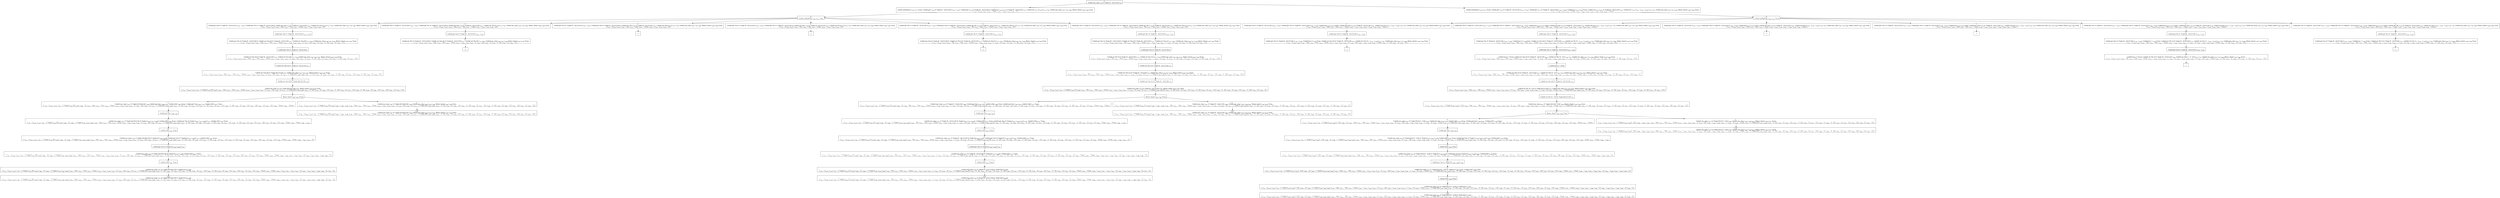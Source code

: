 digraph {
    graph [rankdir=TB
          ,bgcolor=transparent];
    node [shape=box
         ,fillcolor=white
         ,style=filled];
    0 [label=<O <BR/> Unfold one_step v<SUB>74</SUB> (C Triple [0 : [2] [] [1]]) v<SUB>76</SUB>>];
    1 [label=<C <BR/> Unfold notEqStick v<SUB>110</SUB> v<SUB>111</SUB> Trueo, Unfold get v<SUB>110</SUB> (C Triple [0 : [2] [] [1]]) (v<SUB>114</SUB> : v<SUB>115</SUB>), Unfold get v<SUB>111</SUB> (C Triple [0 : [2] [] [1]]) [], Unfold set v<SUB>110</SUB> v<SUB>115</SUB> (C Triple [0 : [2] [] [1]]) v<SUB>117</SUB>, Unfold set v<SUB>111</SUB> [v<SUB>114</SUB>] v<SUB>117</SUB> v<SUB>76</SUB>, Unfold one_step v<SUB>107</SUB> v<SUB>76</SUB> v<SUB>109</SUB>, Memo check v<SUB>109</SUB> v<SUB>108</SUB> Trueo <BR/>  [ v<SUB>74</SUB> &rarr; (v<SUB>110</SUB>, v<SUB>111</SUB>), v<SUB>112</SUB> &rarr; Trueo, v<SUB>113</SUB> &rarr; v<SUB>114</SUB> : v<SUB>115</SUB>, v<SUB>116</SUB> &rarr; [] ] >];
    2 [label=<C <BR/> Unfold notEqStick v<SUB>110</SUB> v<SUB>111</SUB> Trueo, Unfold get v<SUB>110</SUB> (C Triple [0 : [2] [] [1]]) (v<SUB>114</SUB> : v<SUB>115</SUB>), Unfold get v<SUB>111</SUB> (C Triple [0 : [2] [] [1]]) (v<SUB>118</SUB> : v<SUB>119</SUB>), Unfold less v<SUB>114</SUB> v<SUB>118</SUB> Trueo, Unfold set v<SUB>110</SUB> v<SUB>115</SUB> (C Triple [0 : [2] [] [1]]) v<SUB>121</SUB>, Unfold set v<SUB>111</SUB> (v<SUB>114</SUB> : v<SUB>118</SUB> : v<SUB>119</SUB>) v<SUB>121</SUB> v<SUB>76</SUB>, Unfold one_step v<SUB>107</SUB> v<SUB>76</SUB> v<SUB>109</SUB>, Memo check v<SUB>109</SUB> v<SUB>108</SUB> Trueo <BR/>  [ v<SUB>74</SUB> &rarr; (v<SUB>110</SUB>, v<SUB>111</SUB>), v<SUB>112</SUB> &rarr; Trueo, v<SUB>113</SUB> &rarr; v<SUB>114</SUB> : v<SUB>115</SUB>, v<SUB>116</SUB> &rarr; v<SUB>118</SUB> : v<SUB>119</SUB>, v<SUB>120</SUB> &rarr; Trueo ] >];
    3 [label=<O <BR/> Unfold notEqStick v<SUB>110</SUB> v<SUB>111</SUB> Trueo>];
    4 [label=<C <BR/> Unfold get One (C Triple [0 : [2] [] [1]]) (v<SUB>114</SUB> : v<SUB>115</SUB>), Unfold get Two (C Triple [0 : [2] [] [1]]) [], Unfold set One v<SUB>115</SUB> (C Triple [0 : [2] [] [1]]) v<SUB>117</SUB>, Unfold set Two [v<SUB>114</SUB>] v<SUB>117</SUB> v<SUB>76</SUB>, Unfold one_step v<SUB>107</SUB> v<SUB>76</SUB> v<SUB>109</SUB>, Memo check v<SUB>109</SUB> v<SUB>108</SUB> Trueo <BR/>  [ v<SUB>74</SUB> &rarr; (v<SUB>110</SUB>, v<SUB>111</SUB>), v<SUB>110</SUB> &rarr; One, v<SUB>111</SUB> &rarr; Two, v<SUB>112</SUB> &rarr; Trueo, v<SUB>113</SUB> &rarr; v<SUB>114</SUB> : v<SUB>115</SUB>, v<SUB>116</SUB> &rarr; [] ] >];
    5 [label=<C <BR/> Unfold get One (C Triple [0 : [2] [] [1]]) (v<SUB>114</SUB> : v<SUB>115</SUB>), Unfold get Thr (C Triple [0 : [2] [] [1]]) [], Unfold set One v<SUB>115</SUB> (C Triple [0 : [2] [] [1]]) v<SUB>117</SUB>, Unfold set Thr [v<SUB>114</SUB>] v<SUB>117</SUB> v<SUB>76</SUB>, Unfold one_step v<SUB>107</SUB> v<SUB>76</SUB> v<SUB>109</SUB>, Memo check v<SUB>109</SUB> v<SUB>108</SUB> Trueo <BR/>  [ v<SUB>74</SUB> &rarr; (v<SUB>110</SUB>, v<SUB>111</SUB>), v<SUB>110</SUB> &rarr; One, v<SUB>111</SUB> &rarr; Thr, v<SUB>112</SUB> &rarr; Trueo, v<SUB>113</SUB> &rarr; v<SUB>114</SUB> : v<SUB>115</SUB>, v<SUB>116</SUB> &rarr; [] ] >];
    6 [label=<C <BR/> Unfold get Two (C Triple [0 : [2] [] [1]]) (v<SUB>114</SUB> : v<SUB>115</SUB>), Unfold get One (C Triple [0 : [2] [] [1]]) [], Unfold set Two v<SUB>115</SUB> (C Triple [0 : [2] [] [1]]) v<SUB>117</SUB>, Unfold set One [v<SUB>114</SUB>] v<SUB>117</SUB> v<SUB>76</SUB>, Unfold one_step v<SUB>107</SUB> v<SUB>76</SUB> v<SUB>109</SUB>, Memo check v<SUB>109</SUB> v<SUB>108</SUB> Trueo <BR/>  [ v<SUB>74</SUB> &rarr; (v<SUB>110</SUB>, v<SUB>111</SUB>), v<SUB>110</SUB> &rarr; Two, v<SUB>111</SUB> &rarr; One, v<SUB>112</SUB> &rarr; Trueo, v<SUB>113</SUB> &rarr; v<SUB>114</SUB> : v<SUB>115</SUB>, v<SUB>116</SUB> &rarr; [] ] >];
    7 [label=<C <BR/> Unfold get Two (C Triple [0 : [2] [] [1]]) (v<SUB>114</SUB> : v<SUB>115</SUB>), Unfold get Thr (C Triple [0 : [2] [] [1]]) [], Unfold set Two v<SUB>115</SUB> (C Triple [0 : [2] [] [1]]) v<SUB>117</SUB>, Unfold set Thr [v<SUB>114</SUB>] v<SUB>117</SUB> v<SUB>76</SUB>, Unfold one_step v<SUB>107</SUB> v<SUB>76</SUB> v<SUB>109</SUB>, Memo check v<SUB>109</SUB> v<SUB>108</SUB> Trueo <BR/>  [ v<SUB>74</SUB> &rarr; (v<SUB>110</SUB>, v<SUB>111</SUB>), v<SUB>110</SUB> &rarr; Two, v<SUB>111</SUB> &rarr; Thr, v<SUB>112</SUB> &rarr; Trueo, v<SUB>113</SUB> &rarr; v<SUB>114</SUB> : v<SUB>115</SUB>, v<SUB>116</SUB> &rarr; [] ] >];
    8 [label=<C <BR/> Unfold get Thr (C Triple [0 : [2] [] [1]]) (v<SUB>114</SUB> : v<SUB>115</SUB>), Unfold get One (C Triple [0 : [2] [] [1]]) [], Unfold set Thr v<SUB>115</SUB> (C Triple [0 : [2] [] [1]]) v<SUB>117</SUB>, Unfold set One [v<SUB>114</SUB>] v<SUB>117</SUB> v<SUB>76</SUB>, Unfold one_step v<SUB>107</SUB> v<SUB>76</SUB> v<SUB>109</SUB>, Memo check v<SUB>109</SUB> v<SUB>108</SUB> Trueo <BR/>  [ v<SUB>74</SUB> &rarr; (v<SUB>110</SUB>, v<SUB>111</SUB>), v<SUB>110</SUB> &rarr; Thr, v<SUB>111</SUB> &rarr; One, v<SUB>112</SUB> &rarr; Trueo, v<SUB>113</SUB> &rarr; v<SUB>114</SUB> : v<SUB>115</SUB>, v<SUB>116</SUB> &rarr; [] ] >];
    9 [label=<C <BR/> Unfold get Thr (C Triple [0 : [2] [] [1]]) (v<SUB>114</SUB> : v<SUB>115</SUB>), Unfold get Two (C Triple [0 : [2] [] [1]]) [], Unfold set Thr v<SUB>115</SUB> (C Triple [0 : [2] [] [1]]) v<SUB>117</SUB>, Unfold set Two [v<SUB>114</SUB>] v<SUB>117</SUB> v<SUB>76</SUB>, Unfold one_step v<SUB>107</SUB> v<SUB>76</SUB> v<SUB>109</SUB>, Memo check v<SUB>109</SUB> v<SUB>108</SUB> Trueo <BR/>  [ v<SUB>74</SUB> &rarr; (v<SUB>110</SUB>, v<SUB>111</SUB>), v<SUB>110</SUB> &rarr; Thr, v<SUB>111</SUB> &rarr; Two, v<SUB>112</SUB> &rarr; Trueo, v<SUB>113</SUB> &rarr; v<SUB>114</SUB> : v<SUB>115</SUB>, v<SUB>116</SUB> &rarr; [] ] >];
    10 [label=<O <BR/> Unfold get One (C Triple [0 : [2] [] [1]]) (v<SUB>114</SUB> : v<SUB>115</SUB>)>];
    11 [label=<C <BR/> Unfold get Two (C Triple [0 : [2] [] [1]]) [], Unfold set One [2] (C Triple [0 : [2] [] [1]]) v<SUB>117</SUB>, Unfold set Two [0] v<SUB>117</SUB> v<SUB>76</SUB>, Unfold one_step v<SUB>107</SUB> v<SUB>76</SUB> v<SUB>109</SUB>, Memo check v<SUB>109</SUB> v<SUB>108</SUB> Trueo <BR/>  [ v<SUB>74</SUB> &rarr; (v<SUB>110</SUB>, v<SUB>111</SUB>), v<SUB>110</SUB> &rarr; One, v<SUB>111</SUB> &rarr; Two, v<SUB>112</SUB> &rarr; Trueo, v<SUB>113</SUB> &rarr; v<SUB>114</SUB> : v<SUB>115</SUB>, v<SUB>114</SUB> &rarr; 0, v<SUB>115</SUB> &rarr; [2], v<SUB>116</SUB> &rarr; [], v<SUB>122</SUB> &rarr; 0 : [2], v<SUB>123</SUB> &rarr; [], v<SUB>124</SUB> &rarr; [1] ] >];
    12 [label=<O <BR/> Unfold get Two (C Triple [0 : [2] [] [1]]) []>];
    13 [label=<C <BR/> Unfold set One [2] (C Triple [0 : [2] [] [1]]) v<SUB>117</SUB>, Unfold set Two [0] v<SUB>117</SUB> v<SUB>76</SUB>, Unfold one_step v<SUB>107</SUB> v<SUB>76</SUB> v<SUB>109</SUB>, Memo check v<SUB>109</SUB> v<SUB>108</SUB> Trueo <BR/>  [ v<SUB>74</SUB> &rarr; (v<SUB>110</SUB>, v<SUB>111</SUB>), v<SUB>110</SUB> &rarr; One, v<SUB>111</SUB> &rarr; Two, v<SUB>112</SUB> &rarr; Trueo, v<SUB>113</SUB> &rarr; v<SUB>114</SUB> : v<SUB>115</SUB>, v<SUB>114</SUB> &rarr; 0, v<SUB>115</SUB> &rarr; [2], v<SUB>116</SUB> &rarr; [], v<SUB>122</SUB> &rarr; 0 : [2], v<SUB>123</SUB> &rarr; [], v<SUB>124</SUB> &rarr; [1], v<SUB>125</SUB> &rarr; 0 : [2], v<SUB>126</SUB> &rarr; [], v<SUB>127</SUB> &rarr; [1] ] >];
    14 [label=<O <BR/> Unfold set One [2] (C Triple [0 : [2] [] [1]]) v<SUB>117</SUB>>];
    15 [label=<C <BR/> Unfold set Two [0] (C Triple [[2] [] [1]]) v<SUB>76</SUB>, Unfold one_step v<SUB>107</SUB> v<SUB>76</SUB> v<SUB>109</SUB>, Memo check v<SUB>109</SUB> v<SUB>108</SUB> Trueo <BR/>  [ v<SUB>74</SUB> &rarr; (v<SUB>110</SUB>, v<SUB>111</SUB>), v<SUB>110</SUB> &rarr; One, v<SUB>111</SUB> &rarr; Two, v<SUB>112</SUB> &rarr; Trueo, v<SUB>113</SUB> &rarr; v<SUB>114</SUB> : v<SUB>115</SUB>, v<SUB>114</SUB> &rarr; 0, v<SUB>115</SUB> &rarr; [2], v<SUB>116</SUB> &rarr; [], v<SUB>117</SUB> &rarr; C Triple [[2] v<SUB>129</SUB> v<SUB>130</SUB>], v<SUB>122</SUB> &rarr; 0 : [2], v<SUB>123</SUB> &rarr; [], v<SUB>124</SUB> &rarr; [1], v<SUB>125</SUB> &rarr; 0 : [2], v<SUB>126</SUB> &rarr; [], v<SUB>127</SUB> &rarr; [1], v<SUB>128</SUB> &rarr; 0 : [2], v<SUB>129</SUB> &rarr; [], v<SUB>130</SUB> &rarr; [1] ] >];
    16 [label=<O <BR/> Unfold set Two [0] (C Triple [[2] [] [1]]) v<SUB>76</SUB>>];
    17 [label=<C <BR/> Unfold one_step v<SUB>107</SUB> (C Triple [[2] [0] [1]]) v<SUB>109</SUB>, Memo check v<SUB>109</SUB> v<SUB>108</SUB> Trueo <BR/>  [ v<SUB>74</SUB> &rarr; (v<SUB>110</SUB>, v<SUB>111</SUB>), v<SUB>76</SUB> &rarr; C Triple [v<SUB>131</SUB> [0] v<SUB>133</SUB>], v<SUB>110</SUB> &rarr; One, v<SUB>111</SUB> &rarr; Two, v<SUB>112</SUB> &rarr; Trueo, v<SUB>113</SUB> &rarr; v<SUB>114</SUB> : v<SUB>115</SUB>, v<SUB>114</SUB> &rarr; 0, v<SUB>115</SUB> &rarr; [2], v<SUB>116</SUB> &rarr; [], v<SUB>117</SUB> &rarr; C Triple [[2] v<SUB>129</SUB> v<SUB>130</SUB>], v<SUB>122</SUB> &rarr; 0 : [2], v<SUB>123</SUB> &rarr; [], v<SUB>124</SUB> &rarr; [1], v<SUB>125</SUB> &rarr; 0 : [2], v<SUB>126</SUB> &rarr; [], v<SUB>127</SUB> &rarr; [1], v<SUB>128</SUB> &rarr; 0 : [2], v<SUB>129</SUB> &rarr; [], v<SUB>130</SUB> &rarr; [1], v<SUB>131</SUB> &rarr; [2], v<SUB>132</SUB> &rarr; [], v<SUB>133</SUB> &rarr; [1] ] >];
    18 [label=<O <BR/> Memo check v<SUB>109</SUB> v<SUB>108</SUB> Trueo>];
    19 [label=<C <BR/> Unfold one_step v<SUB>107</SUB> (C Triple [[2] [0] [1]]) v<SUB>109</SUB>, Unfold get One v<SUB>109</SUB> v<SUB>136</SUB>, Unfold isNil v<SUB>136</SUB> Trueo, Unfold get Two v<SUB>109</SUB> v<SUB>137</SUB>, Unfold isNil v<SUB>137</SUB> Trueo <BR/>  [ v<SUB>74</SUB> &rarr; (v<SUB>110</SUB>, v<SUB>111</SUB>), v<SUB>76</SUB> &rarr; C Triple [v<SUB>131</SUB> [0] v<SUB>133</SUB>], v<SUB>108</SUB> &rarr; [], v<SUB>110</SUB> &rarr; One, v<SUB>111</SUB> &rarr; Two, v<SUB>112</SUB> &rarr; Trueo, v<SUB>113</SUB> &rarr; v<SUB>114</SUB> : v<SUB>115</SUB>, v<SUB>114</SUB> &rarr; 0, v<SUB>115</SUB> &rarr; [2], v<SUB>116</SUB> &rarr; [], v<SUB>117</SUB> &rarr; C Triple [[2] v<SUB>129</SUB> v<SUB>130</SUB>], v<SUB>122</SUB> &rarr; 0 : [2], v<SUB>123</SUB> &rarr; [], v<SUB>124</SUB> &rarr; [1], v<SUB>125</SUB> &rarr; 0 : [2], v<SUB>126</SUB> &rarr; [], v<SUB>127</SUB> &rarr; [1], v<SUB>128</SUB> &rarr; 0 : [2], v<SUB>129</SUB> &rarr; [], v<SUB>130</SUB> &rarr; [1], v<SUB>131</SUB> &rarr; [2], v<SUB>132</SUB> &rarr; [], v<SUB>133</SUB> &rarr; [1], v<SUB>134</SUB> &rarr; Trueo, v<SUB>135</SUB> &rarr; Trueo ] >];
    20 [label=<C <BR/> Unfold one_step v<SUB>107</SUB> (C Triple [[2] [0] [1]]) v<SUB>109</SUB>, Unfold one_step v<SUB>138</SUB> v<SUB>109</SUB> v<SUB>140</SUB>, Memo check v<SUB>140</SUB> v<SUB>139</SUB> Trueo <BR/>  [ v<SUB>74</SUB> &rarr; (v<SUB>110</SUB>, v<SUB>111</SUB>), v<SUB>76</SUB> &rarr; C Triple [v<SUB>131</SUB> [0] v<SUB>133</SUB>], v<SUB>108</SUB> &rarr; v<SUB>138</SUB> : v<SUB>139</SUB>, v<SUB>110</SUB> &rarr; One, v<SUB>111</SUB> &rarr; Two, v<SUB>112</SUB> &rarr; Trueo, v<SUB>113</SUB> &rarr; v<SUB>114</SUB> : v<SUB>115</SUB>, v<SUB>114</SUB> &rarr; 0, v<SUB>115</SUB> &rarr; [2], v<SUB>116</SUB> &rarr; [], v<SUB>117</SUB> &rarr; C Triple [[2] v<SUB>129</SUB> v<SUB>130</SUB>], v<SUB>122</SUB> &rarr; 0 : [2], v<SUB>123</SUB> &rarr; [], v<SUB>124</SUB> &rarr; [1], v<SUB>125</SUB> &rarr; 0 : [2], v<SUB>126</SUB> &rarr; [], v<SUB>127</SUB> &rarr; [1], v<SUB>128</SUB> &rarr; 0 : [2], v<SUB>129</SUB> &rarr; [], v<SUB>130</SUB> &rarr; [1], v<SUB>131</SUB> &rarr; [2], v<SUB>132</SUB> &rarr; [], v<SUB>133</SUB> &rarr; [1] ] >];
    21 [label=<O <BR/> Unfold get One v<SUB>109</SUB> v<SUB>136</SUB>>];
    22 [label=<C <BR/> Unfold one_step v<SUB>107</SUB> (C Triple [[2] [0] [1]]) (C Triple [v<SUB>141</SUB> v<SUB>142</SUB> v<SUB>143</SUB>]), Unfold isNil v<SUB>141</SUB> Trueo, Unfold get Two (C Triple [v<SUB>141</SUB> v<SUB>142</SUB> v<SUB>143</SUB>]) v<SUB>137</SUB>, Unfold isNil v<SUB>137</SUB> Trueo <BR/>  [ v<SUB>74</SUB> &rarr; (v<SUB>110</SUB>, v<SUB>111</SUB>), v<SUB>76</SUB> &rarr; C Triple [v<SUB>131</SUB> [0] v<SUB>133</SUB>], v<SUB>108</SUB> &rarr; [], v<SUB>109</SUB> &rarr; C Triple [v<SUB>141</SUB> v<SUB>142</SUB> v<SUB>143</SUB>], v<SUB>110</SUB> &rarr; One, v<SUB>111</SUB> &rarr; Two, v<SUB>112</SUB> &rarr; Trueo, v<SUB>113</SUB> &rarr; v<SUB>114</SUB> : v<SUB>115</SUB>, v<SUB>114</SUB> &rarr; 0, v<SUB>115</SUB> &rarr; [2], v<SUB>116</SUB> &rarr; [], v<SUB>117</SUB> &rarr; C Triple [[2] v<SUB>129</SUB> v<SUB>130</SUB>], v<SUB>122</SUB> &rarr; 0 : [2], v<SUB>123</SUB> &rarr; [], v<SUB>124</SUB> &rarr; [1], v<SUB>125</SUB> &rarr; 0 : [2], v<SUB>126</SUB> &rarr; [], v<SUB>127</SUB> &rarr; [1], v<SUB>128</SUB> &rarr; 0 : [2], v<SUB>129</SUB> &rarr; [], v<SUB>130</SUB> &rarr; [1], v<SUB>131</SUB> &rarr; [2], v<SUB>132</SUB> &rarr; [], v<SUB>133</SUB> &rarr; [1], v<SUB>134</SUB> &rarr; Trueo, v<SUB>135</SUB> &rarr; Trueo, v<SUB>136</SUB> &rarr; v<SUB>141</SUB> ] >];
    23 [label=<O <BR/> Unfold isNil v<SUB>141</SUB> Trueo>];
    24 [label=<C <BR/> Unfold one_step v<SUB>107</SUB> (C Triple [[2] [0] [1]]) (C Triple [[] v<SUB>142</SUB> v<SUB>143</SUB>]), Unfold get Two (C Triple [[] v<SUB>142</SUB> v<SUB>143</SUB>]) v<SUB>137</SUB>, Unfold isNil v<SUB>137</SUB> Trueo <BR/>  [ v<SUB>74</SUB> &rarr; (v<SUB>110</SUB>, v<SUB>111</SUB>), v<SUB>76</SUB> &rarr; C Triple [v<SUB>131</SUB> [0] v<SUB>133</SUB>], v<SUB>108</SUB> &rarr; [], v<SUB>109</SUB> &rarr; C Triple [v<SUB>141</SUB> v<SUB>142</SUB> v<SUB>143</SUB>], v<SUB>110</SUB> &rarr; One, v<SUB>111</SUB> &rarr; Two, v<SUB>112</SUB> &rarr; Trueo, v<SUB>113</SUB> &rarr; v<SUB>114</SUB> : v<SUB>115</SUB>, v<SUB>114</SUB> &rarr; 0, v<SUB>115</SUB> &rarr; [2], v<SUB>116</SUB> &rarr; [], v<SUB>117</SUB> &rarr; C Triple [[2] v<SUB>129</SUB> v<SUB>130</SUB>], v<SUB>122</SUB> &rarr; 0 : [2], v<SUB>123</SUB> &rarr; [], v<SUB>124</SUB> &rarr; [1], v<SUB>125</SUB> &rarr; 0 : [2], v<SUB>126</SUB> &rarr; [], v<SUB>127</SUB> &rarr; [1], v<SUB>128</SUB> &rarr; 0 : [2], v<SUB>129</SUB> &rarr; [], v<SUB>130</SUB> &rarr; [1], v<SUB>131</SUB> &rarr; [2], v<SUB>132</SUB> &rarr; [], v<SUB>133</SUB> &rarr; [1], v<SUB>134</SUB> &rarr; Trueo, v<SUB>135</SUB> &rarr; Trueo, v<SUB>136</SUB> &rarr; v<SUB>141</SUB>, v<SUB>141</SUB> &rarr; [] ] >];
    25 [label=<O <BR/> Unfold get Two (C Triple [[] v<SUB>142</SUB> v<SUB>143</SUB>]) v<SUB>137</SUB>>];
    26 [label=<C <BR/> Unfold one_step v<SUB>107</SUB> (C Triple [[2] [0] [1]]) (C Triple [[] v<SUB>147</SUB> v<SUB>148</SUB>]), Unfold isNil v<SUB>147</SUB> Trueo <BR/>  [ v<SUB>74</SUB> &rarr; (v<SUB>110</SUB>, v<SUB>111</SUB>), v<SUB>76</SUB> &rarr; C Triple [v<SUB>131</SUB> [0] v<SUB>133</SUB>], v<SUB>108</SUB> &rarr; [], v<SUB>109</SUB> &rarr; C Triple [v<SUB>141</SUB> v<SUB>142</SUB> v<SUB>143</SUB>], v<SUB>110</SUB> &rarr; One, v<SUB>111</SUB> &rarr; Two, v<SUB>112</SUB> &rarr; Trueo, v<SUB>113</SUB> &rarr; v<SUB>114</SUB> : v<SUB>115</SUB>, v<SUB>114</SUB> &rarr; 0, v<SUB>115</SUB> &rarr; [2], v<SUB>116</SUB> &rarr; [], v<SUB>117</SUB> &rarr; C Triple [[2] v<SUB>129</SUB> v<SUB>130</SUB>], v<SUB>122</SUB> &rarr; 0 : [2], v<SUB>123</SUB> &rarr; [], v<SUB>124</SUB> &rarr; [1], v<SUB>125</SUB> &rarr; 0 : [2], v<SUB>126</SUB> &rarr; [], v<SUB>127</SUB> &rarr; [1], v<SUB>128</SUB> &rarr; 0 : [2], v<SUB>129</SUB> &rarr; [], v<SUB>130</SUB> &rarr; [1], v<SUB>131</SUB> &rarr; [2], v<SUB>132</SUB> &rarr; [], v<SUB>133</SUB> &rarr; [1], v<SUB>134</SUB> &rarr; Trueo, v<SUB>135</SUB> &rarr; Trueo, v<SUB>136</SUB> &rarr; v<SUB>141</SUB>, v<SUB>137</SUB> &rarr; v<SUB>147</SUB>, v<SUB>141</SUB> &rarr; [], v<SUB>142</SUB> &rarr; v<SUB>147</SUB>, v<SUB>143</SUB> &rarr; v<SUB>148</SUB>, v<SUB>146</SUB> &rarr; [] ] >];
    27 [label=<O <BR/> Unfold isNil v<SUB>147</SUB> Trueo>];
    28 [label=<C <BR/> Unfold one_step v<SUB>107</SUB> (C Triple [[2] [0] [1]]) (C Triple [[] [] v<SUB>148</SUB>]) <BR/>  [ v<SUB>74</SUB> &rarr; (v<SUB>110</SUB>, v<SUB>111</SUB>), v<SUB>76</SUB> &rarr; C Triple [v<SUB>131</SUB> [0] v<SUB>133</SUB>], v<SUB>108</SUB> &rarr; [], v<SUB>109</SUB> &rarr; C Triple [v<SUB>141</SUB> v<SUB>142</SUB> v<SUB>143</SUB>], v<SUB>110</SUB> &rarr; One, v<SUB>111</SUB> &rarr; Two, v<SUB>112</SUB> &rarr; Trueo, v<SUB>113</SUB> &rarr; v<SUB>114</SUB> : v<SUB>115</SUB>, v<SUB>114</SUB> &rarr; 0, v<SUB>115</SUB> &rarr; [2], v<SUB>116</SUB> &rarr; [], v<SUB>117</SUB> &rarr; C Triple [[2] v<SUB>129</SUB> v<SUB>130</SUB>], v<SUB>122</SUB> &rarr; 0 : [2], v<SUB>123</SUB> &rarr; [], v<SUB>124</SUB> &rarr; [1], v<SUB>125</SUB> &rarr; 0 : [2], v<SUB>126</SUB> &rarr; [], v<SUB>127</SUB> &rarr; [1], v<SUB>128</SUB> &rarr; 0 : [2], v<SUB>129</SUB> &rarr; [], v<SUB>130</SUB> &rarr; [1], v<SUB>131</SUB> &rarr; [2], v<SUB>132</SUB> &rarr; [], v<SUB>133</SUB> &rarr; [1], v<SUB>134</SUB> &rarr; Trueo, v<SUB>135</SUB> &rarr; Trueo, v<SUB>136</SUB> &rarr; v<SUB>141</SUB>, v<SUB>137</SUB> &rarr; v<SUB>147</SUB>, v<SUB>141</SUB> &rarr; [], v<SUB>142</SUB> &rarr; v<SUB>147</SUB>, v<SUB>143</SUB> &rarr; v<SUB>148</SUB>, v<SUB>146</SUB> &rarr; [], v<SUB>147</SUB> &rarr; [] ] >];
    29 [label=<Leaf <BR/> Unfold one_step v<SUB>107</SUB> (C Triple [[2] [0] [1]]) (C Triple [[] [] v<SUB>148</SUB>]) <BR/>  [ v<SUB>74</SUB> &rarr; (v<SUB>110</SUB>, v<SUB>111</SUB>), v<SUB>76</SUB> &rarr; C Triple [v<SUB>131</SUB> [0] v<SUB>133</SUB>], v<SUB>108</SUB> &rarr; [], v<SUB>109</SUB> &rarr; C Triple [v<SUB>141</SUB> v<SUB>142</SUB> v<SUB>143</SUB>], v<SUB>110</SUB> &rarr; One, v<SUB>111</SUB> &rarr; Two, v<SUB>112</SUB> &rarr; Trueo, v<SUB>113</SUB> &rarr; v<SUB>114</SUB> : v<SUB>115</SUB>, v<SUB>114</SUB> &rarr; 0, v<SUB>115</SUB> &rarr; [2], v<SUB>116</SUB> &rarr; [], v<SUB>117</SUB> &rarr; C Triple [[2] v<SUB>129</SUB> v<SUB>130</SUB>], v<SUB>122</SUB> &rarr; 0 : [2], v<SUB>123</SUB> &rarr; [], v<SUB>124</SUB> &rarr; [1], v<SUB>125</SUB> &rarr; 0 : [2], v<SUB>126</SUB> &rarr; [], v<SUB>127</SUB> &rarr; [1], v<SUB>128</SUB> &rarr; 0 : [2], v<SUB>129</SUB> &rarr; [], v<SUB>130</SUB> &rarr; [1], v<SUB>131</SUB> &rarr; [2], v<SUB>132</SUB> &rarr; [], v<SUB>133</SUB> &rarr; [1], v<SUB>134</SUB> &rarr; Trueo, v<SUB>135</SUB> &rarr; Trueo, v<SUB>136</SUB> &rarr; v<SUB>141</SUB>, v<SUB>137</SUB> &rarr; v<SUB>147</SUB>, v<SUB>141</SUB> &rarr; [], v<SUB>142</SUB> &rarr; v<SUB>147</SUB>, v<SUB>143</SUB> &rarr; v<SUB>148</SUB>, v<SUB>146</SUB> &rarr; [], v<SUB>147</SUB> &rarr; [] ] >];
    30 [label=<Leaf <BR/> Unfold one_step v<SUB>107</SUB> (C Triple [[2] [0] [1]]) v<SUB>109</SUB>, Unfold one_step v<SUB>138</SUB> v<SUB>109</SUB> v<SUB>140</SUB>, Memo check v<SUB>140</SUB> v<SUB>139</SUB> Trueo <BR/>  [ v<SUB>74</SUB> &rarr; (v<SUB>110</SUB>, v<SUB>111</SUB>), v<SUB>76</SUB> &rarr; C Triple [v<SUB>131</SUB> [0] v<SUB>133</SUB>], v<SUB>108</SUB> &rarr; v<SUB>138</SUB> : v<SUB>139</SUB>, v<SUB>110</SUB> &rarr; One, v<SUB>111</SUB> &rarr; Two, v<SUB>112</SUB> &rarr; Trueo, v<SUB>113</SUB> &rarr; v<SUB>114</SUB> : v<SUB>115</SUB>, v<SUB>114</SUB> &rarr; 0, v<SUB>115</SUB> &rarr; [2], v<SUB>116</SUB> &rarr; [], v<SUB>117</SUB> &rarr; C Triple [[2] v<SUB>129</SUB> v<SUB>130</SUB>], v<SUB>122</SUB> &rarr; 0 : [2], v<SUB>123</SUB> &rarr; [], v<SUB>124</SUB> &rarr; [1], v<SUB>125</SUB> &rarr; 0 : [2], v<SUB>126</SUB> &rarr; [], v<SUB>127</SUB> &rarr; [1], v<SUB>128</SUB> &rarr; 0 : [2], v<SUB>129</SUB> &rarr; [], v<SUB>130</SUB> &rarr; [1], v<SUB>131</SUB> &rarr; [2], v<SUB>132</SUB> &rarr; [], v<SUB>133</SUB> &rarr; [1] ] >];
    31 [label=<O <BR/> Unfold get One (C Triple [0 : [2] [] [1]]) (v<SUB>114</SUB> : v<SUB>115</SUB>)>];
    32 [label=<C <BR/> Unfold get Thr (C Triple [0 : [2] [] [1]]) [], Unfold set One [2] (C Triple [0 : [2] [] [1]]) v<SUB>117</SUB>, Unfold set Thr [0] v<SUB>117</SUB> v<SUB>76</SUB>, Unfold one_step v<SUB>107</SUB> v<SUB>76</SUB> v<SUB>109</SUB>, Memo check v<SUB>109</SUB> v<SUB>108</SUB> Trueo <BR/>  [ v<SUB>74</SUB> &rarr; (v<SUB>110</SUB>, v<SUB>111</SUB>), v<SUB>110</SUB> &rarr; One, v<SUB>111</SUB> &rarr; Thr, v<SUB>112</SUB> &rarr; Trueo, v<SUB>113</SUB> &rarr; v<SUB>114</SUB> : v<SUB>115</SUB>, v<SUB>114</SUB> &rarr; 0, v<SUB>115</SUB> &rarr; [2], v<SUB>116</SUB> &rarr; [], v<SUB>122</SUB> &rarr; 0 : [2], v<SUB>123</SUB> &rarr; [], v<SUB>124</SUB> &rarr; [1] ] >];
    33 [label=<_|_>];
    34 [label=<_|_>];
    35 [label=<_|_>];
    36 [label=<O <BR/> Unfold get Thr (C Triple [0 : [2] [] [1]]) (v<SUB>114</SUB> : v<SUB>115</SUB>)>];
    37 [label=<C <BR/> Unfold get One (C Triple [0 : [2] [] [1]]) [], Unfold set Thr [] (C Triple [0 : [2] [] [1]]) v<SUB>117</SUB>, Unfold set One [1] v<SUB>117</SUB> v<SUB>76</SUB>, Unfold one_step v<SUB>107</SUB> v<SUB>76</SUB> v<SUB>109</SUB>, Memo check v<SUB>109</SUB> v<SUB>108</SUB> Trueo <BR/>  [ v<SUB>74</SUB> &rarr; (v<SUB>110</SUB>, v<SUB>111</SUB>), v<SUB>110</SUB> &rarr; Thr, v<SUB>111</SUB> &rarr; One, v<SUB>112</SUB> &rarr; Trueo, v<SUB>113</SUB> &rarr; v<SUB>114</SUB> : v<SUB>115</SUB>, v<SUB>114</SUB> &rarr; 1, v<SUB>115</SUB> &rarr; [], v<SUB>116</SUB> &rarr; [], v<SUB>122</SUB> &rarr; 0 : [2], v<SUB>123</SUB> &rarr; [], v<SUB>124</SUB> &rarr; [1] ] >];
    38 [label=<_|_>];
    39 [label=<O <BR/> Unfold get Thr (C Triple [0 : [2] [] [1]]) (v<SUB>114</SUB> : v<SUB>115</SUB>)>];
    40 [label=<C <BR/> Unfold get Two (C Triple [0 : [2] [] [1]]) [], Unfold set Thr [] (C Triple [0 : [2] [] [1]]) v<SUB>117</SUB>, Unfold set Two [1] v<SUB>117</SUB> v<SUB>76</SUB>, Unfold one_step v<SUB>107</SUB> v<SUB>76</SUB> v<SUB>109</SUB>, Memo check v<SUB>109</SUB> v<SUB>108</SUB> Trueo <BR/>  [ v<SUB>74</SUB> &rarr; (v<SUB>110</SUB>, v<SUB>111</SUB>), v<SUB>110</SUB> &rarr; Thr, v<SUB>111</SUB> &rarr; Two, v<SUB>112</SUB> &rarr; Trueo, v<SUB>113</SUB> &rarr; v<SUB>114</SUB> : v<SUB>115</SUB>, v<SUB>114</SUB> &rarr; 1, v<SUB>115</SUB> &rarr; [], v<SUB>116</SUB> &rarr; [], v<SUB>122</SUB> &rarr; 0 : [2], v<SUB>123</SUB> &rarr; [], v<SUB>124</SUB> &rarr; [1] ] >];
    41 [label=<O <BR/> Unfold get Two (C Triple [0 : [2] [] [1]]) []>];
    42 [label=<C <BR/> Unfold set Thr [] (C Triple [0 : [2] [] [1]]) v<SUB>117</SUB>, Unfold set Two [1] v<SUB>117</SUB> v<SUB>76</SUB>, Unfold one_step v<SUB>107</SUB> v<SUB>76</SUB> v<SUB>109</SUB>, Memo check v<SUB>109</SUB> v<SUB>108</SUB> Trueo <BR/>  [ v<SUB>74</SUB> &rarr; (v<SUB>110</SUB>, v<SUB>111</SUB>), v<SUB>110</SUB> &rarr; Thr, v<SUB>111</SUB> &rarr; Two, v<SUB>112</SUB> &rarr; Trueo, v<SUB>113</SUB> &rarr; v<SUB>114</SUB> : v<SUB>115</SUB>, v<SUB>114</SUB> &rarr; 1, v<SUB>115</SUB> &rarr; [], v<SUB>116</SUB> &rarr; [], v<SUB>122</SUB> &rarr; 0 : [2], v<SUB>123</SUB> &rarr; [], v<SUB>124</SUB> &rarr; [1], v<SUB>125</SUB> &rarr; 0 : [2], v<SUB>126</SUB> &rarr; [], v<SUB>127</SUB> &rarr; [1] ] >];
    43 [label=<O <BR/> Unfold set Thr [] (C Triple [0 : [2] [] [1]]) v<SUB>117</SUB>>];
    44 [label=<C <BR/> Unfold set Two [1] (C Triple [0 : [2] [] []]) v<SUB>76</SUB>, Unfold one_step v<SUB>107</SUB> v<SUB>76</SUB> v<SUB>109</SUB>, Memo check v<SUB>109</SUB> v<SUB>108</SUB> Trueo <BR/>  [ v<SUB>74</SUB> &rarr; (v<SUB>110</SUB>, v<SUB>111</SUB>), v<SUB>110</SUB> &rarr; Thr, v<SUB>111</SUB> &rarr; Two, v<SUB>112</SUB> &rarr; Trueo, v<SUB>113</SUB> &rarr; v<SUB>114</SUB> : v<SUB>115</SUB>, v<SUB>114</SUB> &rarr; 1, v<SUB>115</SUB> &rarr; [], v<SUB>116</SUB> &rarr; [], v<SUB>117</SUB> &rarr; C Triple [v<SUB>128</SUB> v<SUB>129</SUB> []], v<SUB>122</SUB> &rarr; 0 : [2], v<SUB>123</SUB> &rarr; [], v<SUB>124</SUB> &rarr; [1], v<SUB>125</SUB> &rarr; 0 : [2], v<SUB>126</SUB> &rarr; [], v<SUB>127</SUB> &rarr; [1], v<SUB>128</SUB> &rarr; 0 : [2], v<SUB>129</SUB> &rarr; [], v<SUB>130</SUB> &rarr; [1] ] >];
    45 [label=<O <BR/> Unfold set Two [1] (C Triple [0 : [2] [] []]) v<SUB>76</SUB>>];
    46 [label=<C <BR/> Unfold one_step v<SUB>107</SUB> (C Triple [0 : [2] [1] []]) v<SUB>109</SUB>, Memo check v<SUB>109</SUB> v<SUB>108</SUB> Trueo <BR/>  [ v<SUB>74</SUB> &rarr; (v<SUB>110</SUB>, v<SUB>111</SUB>), v<SUB>76</SUB> &rarr; C Triple [v<SUB>131</SUB> [1] v<SUB>133</SUB>], v<SUB>110</SUB> &rarr; Thr, v<SUB>111</SUB> &rarr; Two, v<SUB>112</SUB> &rarr; Trueo, v<SUB>113</SUB> &rarr; v<SUB>114</SUB> : v<SUB>115</SUB>, v<SUB>114</SUB> &rarr; 1, v<SUB>115</SUB> &rarr; [], v<SUB>116</SUB> &rarr; [], v<SUB>117</SUB> &rarr; C Triple [v<SUB>128</SUB> v<SUB>129</SUB> []], v<SUB>122</SUB> &rarr; 0 : [2], v<SUB>123</SUB> &rarr; [], v<SUB>124</SUB> &rarr; [1], v<SUB>125</SUB> &rarr; 0 : [2], v<SUB>126</SUB> &rarr; [], v<SUB>127</SUB> &rarr; [1], v<SUB>128</SUB> &rarr; 0 : [2], v<SUB>129</SUB> &rarr; [], v<SUB>130</SUB> &rarr; [1], v<SUB>131</SUB> &rarr; 0 : [2], v<SUB>132</SUB> &rarr; [], v<SUB>133</SUB> &rarr; [] ] >];
    47 [label=<O <BR/> Memo check v<SUB>109</SUB> v<SUB>108</SUB> Trueo>];
    48 [label=<C <BR/> Unfold one_step v<SUB>107</SUB> (C Triple [0 : [2] [1] []]) v<SUB>109</SUB>, Unfold get One v<SUB>109</SUB> v<SUB>136</SUB>, Unfold isNil v<SUB>136</SUB> Trueo, Unfold get Two v<SUB>109</SUB> v<SUB>137</SUB>, Unfold isNil v<SUB>137</SUB> Trueo <BR/>  [ v<SUB>74</SUB> &rarr; (v<SUB>110</SUB>, v<SUB>111</SUB>), v<SUB>76</SUB> &rarr; C Triple [v<SUB>131</SUB> [1] v<SUB>133</SUB>], v<SUB>108</SUB> &rarr; [], v<SUB>110</SUB> &rarr; Thr, v<SUB>111</SUB> &rarr; Two, v<SUB>112</SUB> &rarr; Trueo, v<SUB>113</SUB> &rarr; v<SUB>114</SUB> : v<SUB>115</SUB>, v<SUB>114</SUB> &rarr; 1, v<SUB>115</SUB> &rarr; [], v<SUB>116</SUB> &rarr; [], v<SUB>117</SUB> &rarr; C Triple [v<SUB>128</SUB> v<SUB>129</SUB> []], v<SUB>122</SUB> &rarr; 0 : [2], v<SUB>123</SUB> &rarr; [], v<SUB>124</SUB> &rarr; [1], v<SUB>125</SUB> &rarr; 0 : [2], v<SUB>126</SUB> &rarr; [], v<SUB>127</SUB> &rarr; [1], v<SUB>128</SUB> &rarr; 0 : [2], v<SUB>129</SUB> &rarr; [], v<SUB>130</SUB> &rarr; [1], v<SUB>131</SUB> &rarr; 0 : [2], v<SUB>132</SUB> &rarr; [], v<SUB>133</SUB> &rarr; [], v<SUB>134</SUB> &rarr; Trueo, v<SUB>135</SUB> &rarr; Trueo ] >];
    49 [label=<C <BR/> Unfold one_step v<SUB>107</SUB> (C Triple [0 : [2] [1] []]) v<SUB>109</SUB>, Unfold one_step v<SUB>138</SUB> v<SUB>109</SUB> v<SUB>140</SUB>, Memo check v<SUB>140</SUB> v<SUB>139</SUB> Trueo <BR/>  [ v<SUB>74</SUB> &rarr; (v<SUB>110</SUB>, v<SUB>111</SUB>), v<SUB>76</SUB> &rarr; C Triple [v<SUB>131</SUB> [1] v<SUB>133</SUB>], v<SUB>108</SUB> &rarr; v<SUB>138</SUB> : v<SUB>139</SUB>, v<SUB>110</SUB> &rarr; Thr, v<SUB>111</SUB> &rarr; Two, v<SUB>112</SUB> &rarr; Trueo, v<SUB>113</SUB> &rarr; v<SUB>114</SUB> : v<SUB>115</SUB>, v<SUB>114</SUB> &rarr; 1, v<SUB>115</SUB> &rarr; [], v<SUB>116</SUB> &rarr; [], v<SUB>117</SUB> &rarr; C Triple [v<SUB>128</SUB> v<SUB>129</SUB> []], v<SUB>122</SUB> &rarr; 0 : [2], v<SUB>123</SUB> &rarr; [], v<SUB>124</SUB> &rarr; [1], v<SUB>125</SUB> &rarr; 0 : [2], v<SUB>126</SUB> &rarr; [], v<SUB>127</SUB> &rarr; [1], v<SUB>128</SUB> &rarr; 0 : [2], v<SUB>129</SUB> &rarr; [], v<SUB>130</SUB> &rarr; [1], v<SUB>131</SUB> &rarr; 0 : [2], v<SUB>132</SUB> &rarr; [], v<SUB>133</SUB> &rarr; [] ] >];
    50 [label=<O <BR/> Unfold get One v<SUB>109</SUB> v<SUB>136</SUB>>];
    51 [label=<C <BR/> Unfold one_step v<SUB>107</SUB> (C Triple [0 : [2] [1] []]) (C Triple [v<SUB>141</SUB> v<SUB>142</SUB> v<SUB>143</SUB>]), Unfold isNil v<SUB>141</SUB> Trueo, Unfold get Two (C Triple [v<SUB>141</SUB> v<SUB>142</SUB> v<SUB>143</SUB>]) v<SUB>137</SUB>, Unfold isNil v<SUB>137</SUB> Trueo <BR/>  [ v<SUB>74</SUB> &rarr; (v<SUB>110</SUB>, v<SUB>111</SUB>), v<SUB>76</SUB> &rarr; C Triple [v<SUB>131</SUB> [1] v<SUB>133</SUB>], v<SUB>108</SUB> &rarr; [], v<SUB>109</SUB> &rarr; C Triple [v<SUB>141</SUB> v<SUB>142</SUB> v<SUB>143</SUB>], v<SUB>110</SUB> &rarr; Thr, v<SUB>111</SUB> &rarr; Two, v<SUB>112</SUB> &rarr; Trueo, v<SUB>113</SUB> &rarr; v<SUB>114</SUB> : v<SUB>115</SUB>, v<SUB>114</SUB> &rarr; 1, v<SUB>115</SUB> &rarr; [], v<SUB>116</SUB> &rarr; [], v<SUB>117</SUB> &rarr; C Triple [v<SUB>128</SUB> v<SUB>129</SUB> []], v<SUB>122</SUB> &rarr; 0 : [2], v<SUB>123</SUB> &rarr; [], v<SUB>124</SUB> &rarr; [1], v<SUB>125</SUB> &rarr; 0 : [2], v<SUB>126</SUB> &rarr; [], v<SUB>127</SUB> &rarr; [1], v<SUB>128</SUB> &rarr; 0 : [2], v<SUB>129</SUB> &rarr; [], v<SUB>130</SUB> &rarr; [1], v<SUB>131</SUB> &rarr; 0 : [2], v<SUB>132</SUB> &rarr; [], v<SUB>133</SUB> &rarr; [], v<SUB>134</SUB> &rarr; Trueo, v<SUB>135</SUB> &rarr; Trueo, v<SUB>136</SUB> &rarr; v<SUB>141</SUB> ] >];
    52 [label=<O <BR/> Unfold isNil v<SUB>141</SUB> Trueo>];
    53 [label=<C <BR/> Unfold one_step v<SUB>107</SUB> (C Triple [0 : [2] [1] []]) (C Triple [[] v<SUB>142</SUB> v<SUB>143</SUB>]), Unfold get Two (C Triple [[] v<SUB>142</SUB> v<SUB>143</SUB>]) v<SUB>137</SUB>, Unfold isNil v<SUB>137</SUB> Trueo <BR/>  [ v<SUB>74</SUB> &rarr; (v<SUB>110</SUB>, v<SUB>111</SUB>), v<SUB>76</SUB> &rarr; C Triple [v<SUB>131</SUB> [1] v<SUB>133</SUB>], v<SUB>108</SUB> &rarr; [], v<SUB>109</SUB> &rarr; C Triple [v<SUB>141</SUB> v<SUB>142</SUB> v<SUB>143</SUB>], v<SUB>110</SUB> &rarr; Thr, v<SUB>111</SUB> &rarr; Two, v<SUB>112</SUB> &rarr; Trueo, v<SUB>113</SUB> &rarr; v<SUB>114</SUB> : v<SUB>115</SUB>, v<SUB>114</SUB> &rarr; 1, v<SUB>115</SUB> &rarr; [], v<SUB>116</SUB> &rarr; [], v<SUB>117</SUB> &rarr; C Triple [v<SUB>128</SUB> v<SUB>129</SUB> []], v<SUB>122</SUB> &rarr; 0 : [2], v<SUB>123</SUB> &rarr; [], v<SUB>124</SUB> &rarr; [1], v<SUB>125</SUB> &rarr; 0 : [2], v<SUB>126</SUB> &rarr; [], v<SUB>127</SUB> &rarr; [1], v<SUB>128</SUB> &rarr; 0 : [2], v<SUB>129</SUB> &rarr; [], v<SUB>130</SUB> &rarr; [1], v<SUB>131</SUB> &rarr; 0 : [2], v<SUB>132</SUB> &rarr; [], v<SUB>133</SUB> &rarr; [], v<SUB>134</SUB> &rarr; Trueo, v<SUB>135</SUB> &rarr; Trueo, v<SUB>136</SUB> &rarr; v<SUB>141</SUB>, v<SUB>141</SUB> &rarr; [] ] >];
    54 [label=<O <BR/> Unfold get Two (C Triple [[] v<SUB>142</SUB> v<SUB>143</SUB>]) v<SUB>137</SUB>>];
    55 [label=<C <BR/> Unfold one_step v<SUB>107</SUB> (C Triple [0 : [2] [1] []]) (C Triple [[] v<SUB>147</SUB> v<SUB>148</SUB>]), Unfold isNil v<SUB>147</SUB> Trueo <BR/>  [ v<SUB>74</SUB> &rarr; (v<SUB>110</SUB>, v<SUB>111</SUB>), v<SUB>76</SUB> &rarr; C Triple [v<SUB>131</SUB> [1] v<SUB>133</SUB>], v<SUB>108</SUB> &rarr; [], v<SUB>109</SUB> &rarr; C Triple [v<SUB>141</SUB> v<SUB>142</SUB> v<SUB>143</SUB>], v<SUB>110</SUB> &rarr; Thr, v<SUB>111</SUB> &rarr; Two, v<SUB>112</SUB> &rarr; Trueo, v<SUB>113</SUB> &rarr; v<SUB>114</SUB> : v<SUB>115</SUB>, v<SUB>114</SUB> &rarr; 1, v<SUB>115</SUB> &rarr; [], v<SUB>116</SUB> &rarr; [], v<SUB>117</SUB> &rarr; C Triple [v<SUB>128</SUB> v<SUB>129</SUB> []], v<SUB>122</SUB> &rarr; 0 : [2], v<SUB>123</SUB> &rarr; [], v<SUB>124</SUB> &rarr; [1], v<SUB>125</SUB> &rarr; 0 : [2], v<SUB>126</SUB> &rarr; [], v<SUB>127</SUB> &rarr; [1], v<SUB>128</SUB> &rarr; 0 : [2], v<SUB>129</SUB> &rarr; [], v<SUB>130</SUB> &rarr; [1], v<SUB>131</SUB> &rarr; 0 : [2], v<SUB>132</SUB> &rarr; [], v<SUB>133</SUB> &rarr; [], v<SUB>134</SUB> &rarr; Trueo, v<SUB>135</SUB> &rarr; Trueo, v<SUB>136</SUB> &rarr; v<SUB>141</SUB>, v<SUB>137</SUB> &rarr; v<SUB>147</SUB>, v<SUB>141</SUB> &rarr; [], v<SUB>142</SUB> &rarr; v<SUB>147</SUB>, v<SUB>143</SUB> &rarr; v<SUB>148</SUB>, v<SUB>146</SUB> &rarr; [] ] >];
    56 [label=<O <BR/> Unfold isNil v<SUB>147</SUB> Trueo>];
    57 [label=<C <BR/> Unfold one_step v<SUB>107</SUB> (C Triple [0 : [2] [1] []]) (C Triple [[] [] v<SUB>148</SUB>]) <BR/>  [ v<SUB>74</SUB> &rarr; (v<SUB>110</SUB>, v<SUB>111</SUB>), v<SUB>76</SUB> &rarr; C Triple [v<SUB>131</SUB> [1] v<SUB>133</SUB>], v<SUB>108</SUB> &rarr; [], v<SUB>109</SUB> &rarr; C Triple [v<SUB>141</SUB> v<SUB>142</SUB> v<SUB>143</SUB>], v<SUB>110</SUB> &rarr; Thr, v<SUB>111</SUB> &rarr; Two, v<SUB>112</SUB> &rarr; Trueo, v<SUB>113</SUB> &rarr; v<SUB>114</SUB> : v<SUB>115</SUB>, v<SUB>114</SUB> &rarr; 1, v<SUB>115</SUB> &rarr; [], v<SUB>116</SUB> &rarr; [], v<SUB>117</SUB> &rarr; C Triple [v<SUB>128</SUB> v<SUB>129</SUB> []], v<SUB>122</SUB> &rarr; 0 : [2], v<SUB>123</SUB> &rarr; [], v<SUB>124</SUB> &rarr; [1], v<SUB>125</SUB> &rarr; 0 : [2], v<SUB>126</SUB> &rarr; [], v<SUB>127</SUB> &rarr; [1], v<SUB>128</SUB> &rarr; 0 : [2], v<SUB>129</SUB> &rarr; [], v<SUB>130</SUB> &rarr; [1], v<SUB>131</SUB> &rarr; 0 : [2], v<SUB>132</SUB> &rarr; [], v<SUB>133</SUB> &rarr; [], v<SUB>134</SUB> &rarr; Trueo, v<SUB>135</SUB> &rarr; Trueo, v<SUB>136</SUB> &rarr; v<SUB>141</SUB>, v<SUB>137</SUB> &rarr; v<SUB>147</SUB>, v<SUB>141</SUB> &rarr; [], v<SUB>142</SUB> &rarr; v<SUB>147</SUB>, v<SUB>143</SUB> &rarr; v<SUB>148</SUB>, v<SUB>146</SUB> &rarr; [], v<SUB>147</SUB> &rarr; [] ] >];
    58 [label=<Leaf <BR/> Unfold one_step v<SUB>107</SUB> (C Triple [0 : [2] [1] []]) (C Triple [[] [] v<SUB>148</SUB>]) <BR/>  [ v<SUB>74</SUB> &rarr; (v<SUB>110</SUB>, v<SUB>111</SUB>), v<SUB>76</SUB> &rarr; C Triple [v<SUB>131</SUB> [1] v<SUB>133</SUB>], v<SUB>108</SUB> &rarr; [], v<SUB>109</SUB> &rarr; C Triple [v<SUB>141</SUB> v<SUB>142</SUB> v<SUB>143</SUB>], v<SUB>110</SUB> &rarr; Thr, v<SUB>111</SUB> &rarr; Two, v<SUB>112</SUB> &rarr; Trueo, v<SUB>113</SUB> &rarr; v<SUB>114</SUB> : v<SUB>115</SUB>, v<SUB>114</SUB> &rarr; 1, v<SUB>115</SUB> &rarr; [], v<SUB>116</SUB> &rarr; [], v<SUB>117</SUB> &rarr; C Triple [v<SUB>128</SUB> v<SUB>129</SUB> []], v<SUB>122</SUB> &rarr; 0 : [2], v<SUB>123</SUB> &rarr; [], v<SUB>124</SUB> &rarr; [1], v<SUB>125</SUB> &rarr; 0 : [2], v<SUB>126</SUB> &rarr; [], v<SUB>127</SUB> &rarr; [1], v<SUB>128</SUB> &rarr; 0 : [2], v<SUB>129</SUB> &rarr; [], v<SUB>130</SUB> &rarr; [1], v<SUB>131</SUB> &rarr; 0 : [2], v<SUB>132</SUB> &rarr; [], v<SUB>133</SUB> &rarr; [], v<SUB>134</SUB> &rarr; Trueo, v<SUB>135</SUB> &rarr; Trueo, v<SUB>136</SUB> &rarr; v<SUB>141</SUB>, v<SUB>137</SUB> &rarr; v<SUB>147</SUB>, v<SUB>141</SUB> &rarr; [], v<SUB>142</SUB> &rarr; v<SUB>147</SUB>, v<SUB>143</SUB> &rarr; v<SUB>148</SUB>, v<SUB>146</SUB> &rarr; [], v<SUB>147</SUB> &rarr; [] ] >];
    59 [label=<Leaf <BR/> Unfold one_step v<SUB>107</SUB> (C Triple [0 : [2] [1] []]) v<SUB>109</SUB>, Unfold one_step v<SUB>138</SUB> v<SUB>109</SUB> v<SUB>140</SUB>, Memo check v<SUB>140</SUB> v<SUB>139</SUB> Trueo <BR/>  [ v<SUB>74</SUB> &rarr; (v<SUB>110</SUB>, v<SUB>111</SUB>), v<SUB>76</SUB> &rarr; C Triple [v<SUB>131</SUB> [1] v<SUB>133</SUB>], v<SUB>108</SUB> &rarr; v<SUB>138</SUB> : v<SUB>139</SUB>, v<SUB>110</SUB> &rarr; Thr, v<SUB>111</SUB> &rarr; Two, v<SUB>112</SUB> &rarr; Trueo, v<SUB>113</SUB> &rarr; v<SUB>114</SUB> : v<SUB>115</SUB>, v<SUB>114</SUB> &rarr; 1, v<SUB>115</SUB> &rarr; [], v<SUB>116</SUB> &rarr; [], v<SUB>117</SUB> &rarr; C Triple [v<SUB>128</SUB> v<SUB>129</SUB> []], v<SUB>122</SUB> &rarr; 0 : [2], v<SUB>123</SUB> &rarr; [], v<SUB>124</SUB> &rarr; [1], v<SUB>125</SUB> &rarr; 0 : [2], v<SUB>126</SUB> &rarr; [], v<SUB>127</SUB> &rarr; [1], v<SUB>128</SUB> &rarr; 0 : [2], v<SUB>129</SUB> &rarr; [], v<SUB>130</SUB> &rarr; [1], v<SUB>131</SUB> &rarr; 0 : [2], v<SUB>132</SUB> &rarr; [], v<SUB>133</SUB> &rarr; [] ] >];
    60 [label=<O <BR/> Unfold notEqStick v<SUB>110</SUB> v<SUB>111</SUB> Trueo>];
    61 [label=<C <BR/> Unfold get One (C Triple [0 : [2] [] [1]]) (v<SUB>114</SUB> : v<SUB>115</SUB>), Unfold get Two (C Triple [0 : [2] [] [1]]) (v<SUB>118</SUB> : v<SUB>119</SUB>), Unfold less v<SUB>114</SUB> v<SUB>118</SUB> Trueo, Unfold set One v<SUB>115</SUB> (C Triple [0 : [2] [] [1]]) v<SUB>121</SUB>, Unfold set Two (v<SUB>114</SUB> : v<SUB>118</SUB> : v<SUB>119</SUB>) v<SUB>121</SUB> v<SUB>76</SUB>, Unfold one_step v<SUB>107</SUB> v<SUB>76</SUB> v<SUB>109</SUB>, Memo check v<SUB>109</SUB> v<SUB>108</SUB> Trueo <BR/>  [ v<SUB>74</SUB> &rarr; (v<SUB>110</SUB>, v<SUB>111</SUB>), v<SUB>110</SUB> &rarr; One, v<SUB>111</SUB> &rarr; Two, v<SUB>112</SUB> &rarr; Trueo, v<SUB>113</SUB> &rarr; v<SUB>114</SUB> : v<SUB>115</SUB>, v<SUB>116</SUB> &rarr; v<SUB>118</SUB> : v<SUB>119</SUB>, v<SUB>120</SUB> &rarr; Trueo ] >];
    62 [label=<C <BR/> Unfold get One (C Triple [0 : [2] [] [1]]) (v<SUB>114</SUB> : v<SUB>115</SUB>), Unfold get Thr (C Triple [0 : [2] [] [1]]) (v<SUB>118</SUB> : v<SUB>119</SUB>), Unfold less v<SUB>114</SUB> v<SUB>118</SUB> Trueo, Unfold set One v<SUB>115</SUB> (C Triple [0 : [2] [] [1]]) v<SUB>121</SUB>, Unfold set Thr (v<SUB>114</SUB> : v<SUB>118</SUB> : v<SUB>119</SUB>) v<SUB>121</SUB> v<SUB>76</SUB>, Unfold one_step v<SUB>107</SUB> v<SUB>76</SUB> v<SUB>109</SUB>, Memo check v<SUB>109</SUB> v<SUB>108</SUB> Trueo <BR/>  [ v<SUB>74</SUB> &rarr; (v<SUB>110</SUB>, v<SUB>111</SUB>), v<SUB>110</SUB> &rarr; One, v<SUB>111</SUB> &rarr; Thr, v<SUB>112</SUB> &rarr; Trueo, v<SUB>113</SUB> &rarr; v<SUB>114</SUB> : v<SUB>115</SUB>, v<SUB>116</SUB> &rarr; v<SUB>118</SUB> : v<SUB>119</SUB>, v<SUB>120</SUB> &rarr; Trueo ] >];
    63 [label=<C <BR/> Unfold get Two (C Triple [0 : [2] [] [1]]) (v<SUB>114</SUB> : v<SUB>115</SUB>), Unfold get One (C Triple [0 : [2] [] [1]]) (v<SUB>118</SUB> : v<SUB>119</SUB>), Unfold less v<SUB>114</SUB> v<SUB>118</SUB> Trueo, Unfold set Two v<SUB>115</SUB> (C Triple [0 : [2] [] [1]]) v<SUB>121</SUB>, Unfold set One (v<SUB>114</SUB> : v<SUB>118</SUB> : v<SUB>119</SUB>) v<SUB>121</SUB> v<SUB>76</SUB>, Unfold one_step v<SUB>107</SUB> v<SUB>76</SUB> v<SUB>109</SUB>, Memo check v<SUB>109</SUB> v<SUB>108</SUB> Trueo <BR/>  [ v<SUB>74</SUB> &rarr; (v<SUB>110</SUB>, v<SUB>111</SUB>), v<SUB>110</SUB> &rarr; Two, v<SUB>111</SUB> &rarr; One, v<SUB>112</SUB> &rarr; Trueo, v<SUB>113</SUB> &rarr; v<SUB>114</SUB> : v<SUB>115</SUB>, v<SUB>116</SUB> &rarr; v<SUB>118</SUB> : v<SUB>119</SUB>, v<SUB>120</SUB> &rarr; Trueo ] >];
    64 [label=<C <BR/> Unfold get Two (C Triple [0 : [2] [] [1]]) (v<SUB>114</SUB> : v<SUB>115</SUB>), Unfold get Thr (C Triple [0 : [2] [] [1]]) (v<SUB>118</SUB> : v<SUB>119</SUB>), Unfold less v<SUB>114</SUB> v<SUB>118</SUB> Trueo, Unfold set Two v<SUB>115</SUB> (C Triple [0 : [2] [] [1]]) v<SUB>121</SUB>, Unfold set Thr (v<SUB>114</SUB> : v<SUB>118</SUB> : v<SUB>119</SUB>) v<SUB>121</SUB> v<SUB>76</SUB>, Unfold one_step v<SUB>107</SUB> v<SUB>76</SUB> v<SUB>109</SUB>, Memo check v<SUB>109</SUB> v<SUB>108</SUB> Trueo <BR/>  [ v<SUB>74</SUB> &rarr; (v<SUB>110</SUB>, v<SUB>111</SUB>), v<SUB>110</SUB> &rarr; Two, v<SUB>111</SUB> &rarr; Thr, v<SUB>112</SUB> &rarr; Trueo, v<SUB>113</SUB> &rarr; v<SUB>114</SUB> : v<SUB>115</SUB>, v<SUB>116</SUB> &rarr; v<SUB>118</SUB> : v<SUB>119</SUB>, v<SUB>120</SUB> &rarr; Trueo ] >];
    65 [label=<C <BR/> Unfold get Thr (C Triple [0 : [2] [] [1]]) (v<SUB>114</SUB> : v<SUB>115</SUB>), Unfold get One (C Triple [0 : [2] [] [1]]) (v<SUB>118</SUB> : v<SUB>119</SUB>), Unfold less v<SUB>114</SUB> v<SUB>118</SUB> Trueo, Unfold set Thr v<SUB>115</SUB> (C Triple [0 : [2] [] [1]]) v<SUB>121</SUB>, Unfold set One (v<SUB>114</SUB> : v<SUB>118</SUB> : v<SUB>119</SUB>) v<SUB>121</SUB> v<SUB>76</SUB>, Unfold one_step v<SUB>107</SUB> v<SUB>76</SUB> v<SUB>109</SUB>, Memo check v<SUB>109</SUB> v<SUB>108</SUB> Trueo <BR/>  [ v<SUB>74</SUB> &rarr; (v<SUB>110</SUB>, v<SUB>111</SUB>), v<SUB>110</SUB> &rarr; Thr, v<SUB>111</SUB> &rarr; One, v<SUB>112</SUB> &rarr; Trueo, v<SUB>113</SUB> &rarr; v<SUB>114</SUB> : v<SUB>115</SUB>, v<SUB>116</SUB> &rarr; v<SUB>118</SUB> : v<SUB>119</SUB>, v<SUB>120</SUB> &rarr; Trueo ] >];
    66 [label=<C <BR/> Unfold get Thr (C Triple [0 : [2] [] [1]]) (v<SUB>114</SUB> : v<SUB>115</SUB>), Unfold get Two (C Triple [0 : [2] [] [1]]) (v<SUB>118</SUB> : v<SUB>119</SUB>), Unfold less v<SUB>114</SUB> v<SUB>118</SUB> Trueo, Unfold set Thr v<SUB>115</SUB> (C Triple [0 : [2] [] [1]]) v<SUB>121</SUB>, Unfold set Two (v<SUB>114</SUB> : v<SUB>118</SUB> : v<SUB>119</SUB>) v<SUB>121</SUB> v<SUB>76</SUB>, Unfold one_step v<SUB>107</SUB> v<SUB>76</SUB> v<SUB>109</SUB>, Memo check v<SUB>109</SUB> v<SUB>108</SUB> Trueo <BR/>  [ v<SUB>74</SUB> &rarr; (v<SUB>110</SUB>, v<SUB>111</SUB>), v<SUB>110</SUB> &rarr; Thr, v<SUB>111</SUB> &rarr; Two, v<SUB>112</SUB> &rarr; Trueo, v<SUB>113</SUB> &rarr; v<SUB>114</SUB> : v<SUB>115</SUB>, v<SUB>116</SUB> &rarr; v<SUB>118</SUB> : v<SUB>119</SUB>, v<SUB>120</SUB> &rarr; Trueo ] >];
    67 [label=<O <BR/> Unfold get One (C Triple [0 : [2] [] [1]]) (v<SUB>114</SUB> : v<SUB>115</SUB>)>];
    68 [label=<C <BR/> Unfold get Two (C Triple [0 : [2] [] [1]]) (v<SUB>118</SUB> : v<SUB>119</SUB>), Unfold less 0 v<SUB>118</SUB> Trueo, Unfold set One [2] (C Triple [0 : [2] [] [1]]) v<SUB>121</SUB>, Unfold set Two (0 : v<SUB>118</SUB> : v<SUB>119</SUB>) v<SUB>121</SUB> v<SUB>76</SUB>, Unfold one_step v<SUB>107</SUB> v<SUB>76</SUB> v<SUB>109</SUB>, Memo check v<SUB>109</SUB> v<SUB>108</SUB> Trueo <BR/>  [ v<SUB>74</SUB> &rarr; (v<SUB>110</SUB>, v<SUB>111</SUB>), v<SUB>110</SUB> &rarr; One, v<SUB>111</SUB> &rarr; Two, v<SUB>112</SUB> &rarr; Trueo, v<SUB>113</SUB> &rarr; v<SUB>114</SUB> : v<SUB>115</SUB>, v<SUB>114</SUB> &rarr; 0, v<SUB>115</SUB> &rarr; [2], v<SUB>116</SUB> &rarr; v<SUB>118</SUB> : v<SUB>119</SUB>, v<SUB>120</SUB> &rarr; Trueo, v<SUB>122</SUB> &rarr; 0 : [2], v<SUB>123</SUB> &rarr; [], v<SUB>124</SUB> &rarr; [1] ] >];
    69 [label=<_|_>];
    70 [label=<O <BR/> Unfold get One (C Triple [0 : [2] [] [1]]) (v<SUB>114</SUB> : v<SUB>115</SUB>)>];
    71 [label=<C <BR/> Unfold get Thr (C Triple [0 : [2] [] [1]]) (v<SUB>118</SUB> : v<SUB>119</SUB>), Unfold less 0 v<SUB>118</SUB> Trueo, Unfold set One [2] (C Triple [0 : [2] [] [1]]) v<SUB>121</SUB>, Unfold set Thr (0 : v<SUB>118</SUB> : v<SUB>119</SUB>) v<SUB>121</SUB> v<SUB>76</SUB>, Unfold one_step v<SUB>107</SUB> v<SUB>76</SUB> v<SUB>109</SUB>, Memo check v<SUB>109</SUB> v<SUB>108</SUB> Trueo <BR/>  [ v<SUB>74</SUB> &rarr; (v<SUB>110</SUB>, v<SUB>111</SUB>), v<SUB>110</SUB> &rarr; One, v<SUB>111</SUB> &rarr; Thr, v<SUB>112</SUB> &rarr; Trueo, v<SUB>113</SUB> &rarr; v<SUB>114</SUB> : v<SUB>115</SUB>, v<SUB>114</SUB> &rarr; 0, v<SUB>115</SUB> &rarr; [2], v<SUB>116</SUB> &rarr; v<SUB>118</SUB> : v<SUB>119</SUB>, v<SUB>120</SUB> &rarr; Trueo, v<SUB>122</SUB> &rarr; 0 : [2], v<SUB>123</SUB> &rarr; [], v<SUB>124</SUB> &rarr; [1] ] >];
    72 [label=<O <BR/> Unfold get Thr (C Triple [0 : [2] [] [1]]) (v<SUB>118</SUB> : v<SUB>119</SUB>)>];
    73 [label=<C <BR/> Unfold less 0 1 Trueo, Unfold set One [2] (C Triple [0 : [2] [] [1]]) v<SUB>121</SUB>, Unfold set Thr (0 : [1]) v<SUB>121</SUB> v<SUB>76</SUB>, Unfold one_step v<SUB>107</SUB> v<SUB>76</SUB> v<SUB>109</SUB>, Memo check v<SUB>109</SUB> v<SUB>108</SUB> Trueo <BR/>  [ v<SUB>74</SUB> &rarr; (v<SUB>110</SUB>, v<SUB>111</SUB>), v<SUB>110</SUB> &rarr; One, v<SUB>111</SUB> &rarr; Thr, v<SUB>112</SUB> &rarr; Trueo, v<SUB>113</SUB> &rarr; v<SUB>114</SUB> : v<SUB>115</SUB>, v<SUB>114</SUB> &rarr; 0, v<SUB>115</SUB> &rarr; [2], v<SUB>116</SUB> &rarr; v<SUB>118</SUB> : v<SUB>119</SUB>, v<SUB>118</SUB> &rarr; 1, v<SUB>119</SUB> &rarr; [], v<SUB>120</SUB> &rarr; Trueo, v<SUB>122</SUB> &rarr; 0 : [2], v<SUB>123</SUB> &rarr; [], v<SUB>124</SUB> &rarr; [1], v<SUB>125</SUB> &rarr; 0 : [2], v<SUB>126</SUB> &rarr; [], v<SUB>127</SUB> &rarr; [1] ] >];
    74 [label=<O <BR/> Unfold less 0 1 Trueo>];
    75 [label=<C <BR/> Unfold set One [2] (C Triple [0 : [2] [] [1]]) v<SUB>121</SUB>, Unfold set Thr (0 : [1]) v<SUB>121</SUB> v<SUB>76</SUB>, Unfold one_step v<SUB>107</SUB> v<SUB>76</SUB> v<SUB>109</SUB>, Memo check v<SUB>109</SUB> v<SUB>108</SUB> Trueo <BR/>  [ v<SUB>74</SUB> &rarr; (v<SUB>110</SUB>, v<SUB>111</SUB>), v<SUB>110</SUB> &rarr; One, v<SUB>111</SUB> &rarr; Thr, v<SUB>112</SUB> &rarr; Trueo, v<SUB>113</SUB> &rarr; v<SUB>114</SUB> : v<SUB>115</SUB>, v<SUB>114</SUB> &rarr; 0, v<SUB>115</SUB> &rarr; [2], v<SUB>116</SUB> &rarr; v<SUB>118</SUB> : v<SUB>119</SUB>, v<SUB>118</SUB> &rarr; 1, v<SUB>119</SUB> &rarr; [], v<SUB>120</SUB> &rarr; Trueo, v<SUB>122</SUB> &rarr; 0 : [2], v<SUB>123</SUB> &rarr; [], v<SUB>124</SUB> &rarr; [1], v<SUB>125</SUB> &rarr; 0 : [2], v<SUB>126</SUB> &rarr; [], v<SUB>127</SUB> &rarr; [1], v<SUB>128</SUB> &rarr; 0 ] >];
    76 [label=<O <BR/> Unfold set One [2] (C Triple [0 : [2] [] [1]]) v<SUB>121</SUB>>];
    77 [label=<C <BR/> Unfold set Thr (0 : [1]) (C Triple [[2] [] [1]]) v<SUB>76</SUB>, Unfold one_step v<SUB>107</SUB> v<SUB>76</SUB> v<SUB>109</SUB>, Memo check v<SUB>109</SUB> v<SUB>108</SUB> Trueo <BR/>  [ v<SUB>74</SUB> &rarr; (v<SUB>110</SUB>, v<SUB>111</SUB>), v<SUB>110</SUB> &rarr; One, v<SUB>111</SUB> &rarr; Thr, v<SUB>112</SUB> &rarr; Trueo, v<SUB>113</SUB> &rarr; v<SUB>114</SUB> : v<SUB>115</SUB>, v<SUB>114</SUB> &rarr; 0, v<SUB>115</SUB> &rarr; [2], v<SUB>116</SUB> &rarr; v<SUB>118</SUB> : v<SUB>119</SUB>, v<SUB>118</SUB> &rarr; 1, v<SUB>119</SUB> &rarr; [], v<SUB>120</SUB> &rarr; Trueo, v<SUB>121</SUB> &rarr; C Triple [[2] v<SUB>131</SUB> v<SUB>132</SUB>], v<SUB>122</SUB> &rarr; 0 : [2], v<SUB>123</SUB> &rarr; [], v<SUB>124</SUB> &rarr; [1], v<SUB>125</SUB> &rarr; 0 : [2], v<SUB>126</SUB> &rarr; [], v<SUB>127</SUB> &rarr; [1], v<SUB>128</SUB> &rarr; 0, v<SUB>130</SUB> &rarr; 0 : [2], v<SUB>131</SUB> &rarr; [], v<SUB>132</SUB> &rarr; [1] ] >];
    78 [label=<O <BR/> Unfold set Thr (0 : [1]) (C Triple [[2] [] [1]]) v<SUB>76</SUB>>];
    79 [label=<C <BR/> Unfold one_step v<SUB>107</SUB> (C Triple [[2] [] 0 : [1]]) v<SUB>109</SUB>, Memo check v<SUB>109</SUB> v<SUB>108</SUB> Trueo <BR/>  [ v<SUB>74</SUB> &rarr; (v<SUB>110</SUB>, v<SUB>111</SUB>), v<SUB>76</SUB> &rarr; C Triple [v<SUB>133</SUB> v<SUB>134</SUB> 0 : [1]], v<SUB>110</SUB> &rarr; One, v<SUB>111</SUB> &rarr; Thr, v<SUB>112</SUB> &rarr; Trueo, v<SUB>113</SUB> &rarr; v<SUB>114</SUB> : v<SUB>115</SUB>, v<SUB>114</SUB> &rarr; 0, v<SUB>115</SUB> &rarr; [2], v<SUB>116</SUB> &rarr; v<SUB>118</SUB> : v<SUB>119</SUB>, v<SUB>118</SUB> &rarr; 1, v<SUB>119</SUB> &rarr; [], v<SUB>120</SUB> &rarr; Trueo, v<SUB>121</SUB> &rarr; C Triple [[2] v<SUB>131</SUB> v<SUB>132</SUB>], v<SUB>122</SUB> &rarr; 0 : [2], v<SUB>123</SUB> &rarr; [], v<SUB>124</SUB> &rarr; [1], v<SUB>125</SUB> &rarr; 0 : [2], v<SUB>126</SUB> &rarr; [], v<SUB>127</SUB> &rarr; [1], v<SUB>128</SUB> &rarr; 0, v<SUB>130</SUB> &rarr; 0 : [2], v<SUB>131</SUB> &rarr; [], v<SUB>132</SUB> &rarr; [1], v<SUB>133</SUB> &rarr; [2], v<SUB>134</SUB> &rarr; [], v<SUB>135</SUB> &rarr; [1] ] >];
    80 [label=<O <BR/> Memo check v<SUB>109</SUB> v<SUB>108</SUB> Trueo>];
    81 [label=<C <BR/> Unfold one_step v<SUB>107</SUB> (C Triple [[2] [] 0 : [1]]) v<SUB>109</SUB>, Unfold get One v<SUB>109</SUB> v<SUB>138</SUB>, Unfold isNil v<SUB>138</SUB> Trueo, Unfold get Two v<SUB>109</SUB> v<SUB>139</SUB>, Unfold isNil v<SUB>139</SUB> Trueo <BR/>  [ v<SUB>74</SUB> &rarr; (v<SUB>110</SUB>, v<SUB>111</SUB>), v<SUB>76</SUB> &rarr; C Triple [v<SUB>133</SUB> v<SUB>134</SUB> 0 : [1]], v<SUB>108</SUB> &rarr; [], v<SUB>110</SUB> &rarr; One, v<SUB>111</SUB> &rarr; Thr, v<SUB>112</SUB> &rarr; Trueo, v<SUB>113</SUB> &rarr; v<SUB>114</SUB> : v<SUB>115</SUB>, v<SUB>114</SUB> &rarr; 0, v<SUB>115</SUB> &rarr; [2], v<SUB>116</SUB> &rarr; v<SUB>118</SUB> : v<SUB>119</SUB>, v<SUB>118</SUB> &rarr; 1, v<SUB>119</SUB> &rarr; [], v<SUB>120</SUB> &rarr; Trueo, v<SUB>121</SUB> &rarr; C Triple [[2] v<SUB>131</SUB> v<SUB>132</SUB>], v<SUB>122</SUB> &rarr; 0 : [2], v<SUB>123</SUB> &rarr; [], v<SUB>124</SUB> &rarr; [1], v<SUB>125</SUB> &rarr; 0 : [2], v<SUB>126</SUB> &rarr; [], v<SUB>127</SUB> &rarr; [1], v<SUB>128</SUB> &rarr; 0, v<SUB>130</SUB> &rarr; 0 : [2], v<SUB>131</SUB> &rarr; [], v<SUB>132</SUB> &rarr; [1], v<SUB>133</SUB> &rarr; [2], v<SUB>134</SUB> &rarr; [], v<SUB>135</SUB> &rarr; [1], v<SUB>136</SUB> &rarr; Trueo, v<SUB>137</SUB> &rarr; Trueo ] >];
    82 [label=<C <BR/> Unfold one_step v<SUB>107</SUB> (C Triple [[2] [] 0 : [1]]) v<SUB>109</SUB>, Unfold one_step v<SUB>140</SUB> v<SUB>109</SUB> v<SUB>142</SUB>, Memo check v<SUB>142</SUB> v<SUB>141</SUB> Trueo <BR/>  [ v<SUB>74</SUB> &rarr; (v<SUB>110</SUB>, v<SUB>111</SUB>), v<SUB>76</SUB> &rarr; C Triple [v<SUB>133</SUB> v<SUB>134</SUB> 0 : [1]], v<SUB>108</SUB> &rarr; v<SUB>140</SUB> : v<SUB>141</SUB>, v<SUB>110</SUB> &rarr; One, v<SUB>111</SUB> &rarr; Thr, v<SUB>112</SUB> &rarr; Trueo, v<SUB>113</SUB> &rarr; v<SUB>114</SUB> : v<SUB>115</SUB>, v<SUB>114</SUB> &rarr; 0, v<SUB>115</SUB> &rarr; [2], v<SUB>116</SUB> &rarr; v<SUB>118</SUB> : v<SUB>119</SUB>, v<SUB>118</SUB> &rarr; 1, v<SUB>119</SUB> &rarr; [], v<SUB>120</SUB> &rarr; Trueo, v<SUB>121</SUB> &rarr; C Triple [[2] v<SUB>131</SUB> v<SUB>132</SUB>], v<SUB>122</SUB> &rarr; 0 : [2], v<SUB>123</SUB> &rarr; [], v<SUB>124</SUB> &rarr; [1], v<SUB>125</SUB> &rarr; 0 : [2], v<SUB>126</SUB> &rarr; [], v<SUB>127</SUB> &rarr; [1], v<SUB>128</SUB> &rarr; 0, v<SUB>130</SUB> &rarr; 0 : [2], v<SUB>131</SUB> &rarr; [], v<SUB>132</SUB> &rarr; [1], v<SUB>133</SUB> &rarr; [2], v<SUB>134</SUB> &rarr; [], v<SUB>135</SUB> &rarr; [1] ] >];
    83 [label=<O <BR/> Unfold get One v<SUB>109</SUB> v<SUB>138</SUB>>];
    84 [label=<C <BR/> Unfold one_step v<SUB>107</SUB> (C Triple [[2] [] 0 : [1]]) (C Triple [v<SUB>143</SUB> v<SUB>144</SUB> v<SUB>145</SUB>]), Unfold isNil v<SUB>143</SUB> Trueo, Unfold get Two (C Triple [v<SUB>143</SUB> v<SUB>144</SUB> v<SUB>145</SUB>]) v<SUB>139</SUB>, Unfold isNil v<SUB>139</SUB> Trueo <BR/>  [ v<SUB>74</SUB> &rarr; (v<SUB>110</SUB>, v<SUB>111</SUB>), v<SUB>76</SUB> &rarr; C Triple [v<SUB>133</SUB> v<SUB>134</SUB> 0 : [1]], v<SUB>108</SUB> &rarr; [], v<SUB>109</SUB> &rarr; C Triple [v<SUB>143</SUB> v<SUB>144</SUB> v<SUB>145</SUB>], v<SUB>110</SUB> &rarr; One, v<SUB>111</SUB> &rarr; Thr, v<SUB>112</SUB> &rarr; Trueo, v<SUB>113</SUB> &rarr; v<SUB>114</SUB> : v<SUB>115</SUB>, v<SUB>114</SUB> &rarr; 0, v<SUB>115</SUB> &rarr; [2], v<SUB>116</SUB> &rarr; v<SUB>118</SUB> : v<SUB>119</SUB>, v<SUB>118</SUB> &rarr; 1, v<SUB>119</SUB> &rarr; [], v<SUB>120</SUB> &rarr; Trueo, v<SUB>121</SUB> &rarr; C Triple [[2] v<SUB>131</SUB> v<SUB>132</SUB>], v<SUB>122</SUB> &rarr; 0 : [2], v<SUB>123</SUB> &rarr; [], v<SUB>124</SUB> &rarr; [1], v<SUB>125</SUB> &rarr; 0 : [2], v<SUB>126</SUB> &rarr; [], v<SUB>127</SUB> &rarr; [1], v<SUB>128</SUB> &rarr; 0, v<SUB>130</SUB> &rarr; 0 : [2], v<SUB>131</SUB> &rarr; [], v<SUB>132</SUB> &rarr; [1], v<SUB>133</SUB> &rarr; [2], v<SUB>134</SUB> &rarr; [], v<SUB>135</SUB> &rarr; [1], v<SUB>136</SUB> &rarr; Trueo, v<SUB>137</SUB> &rarr; Trueo, v<SUB>138</SUB> &rarr; v<SUB>143</SUB> ] >];
    85 [label=<O <BR/> Unfold isNil v<SUB>143</SUB> Trueo>];
    86 [label=<C <BR/> Unfold one_step v<SUB>107</SUB> (C Triple [[2] [] 0 : [1]]) (C Triple [[] v<SUB>144</SUB> v<SUB>145</SUB>]), Unfold get Two (C Triple [[] v<SUB>144</SUB> v<SUB>145</SUB>]) v<SUB>139</SUB>, Unfold isNil v<SUB>139</SUB> Trueo <BR/>  [ v<SUB>74</SUB> &rarr; (v<SUB>110</SUB>, v<SUB>111</SUB>), v<SUB>76</SUB> &rarr; C Triple [v<SUB>133</SUB> v<SUB>134</SUB> 0 : [1]], v<SUB>108</SUB> &rarr; [], v<SUB>109</SUB> &rarr; C Triple [v<SUB>143</SUB> v<SUB>144</SUB> v<SUB>145</SUB>], v<SUB>110</SUB> &rarr; One, v<SUB>111</SUB> &rarr; Thr, v<SUB>112</SUB> &rarr; Trueo, v<SUB>113</SUB> &rarr; v<SUB>114</SUB> : v<SUB>115</SUB>, v<SUB>114</SUB> &rarr; 0, v<SUB>115</SUB> &rarr; [2], v<SUB>116</SUB> &rarr; v<SUB>118</SUB> : v<SUB>119</SUB>, v<SUB>118</SUB> &rarr; 1, v<SUB>119</SUB> &rarr; [], v<SUB>120</SUB> &rarr; Trueo, v<SUB>121</SUB> &rarr; C Triple [[2] v<SUB>131</SUB> v<SUB>132</SUB>], v<SUB>122</SUB> &rarr; 0 : [2], v<SUB>123</SUB> &rarr; [], v<SUB>124</SUB> &rarr; [1], v<SUB>125</SUB> &rarr; 0 : [2], v<SUB>126</SUB> &rarr; [], v<SUB>127</SUB> &rarr; [1], v<SUB>128</SUB> &rarr; 0, v<SUB>130</SUB> &rarr; 0 : [2], v<SUB>131</SUB> &rarr; [], v<SUB>132</SUB> &rarr; [1], v<SUB>133</SUB> &rarr; [2], v<SUB>134</SUB> &rarr; [], v<SUB>135</SUB> &rarr; [1], v<SUB>136</SUB> &rarr; Trueo, v<SUB>137</SUB> &rarr; Trueo, v<SUB>138</SUB> &rarr; v<SUB>143</SUB>, v<SUB>143</SUB> &rarr; [] ] >];
    87 [label=<O <BR/> Unfold get Two (C Triple [[] v<SUB>144</SUB> v<SUB>145</SUB>]) v<SUB>139</SUB>>];
    88 [label=<C <BR/> Unfold one_step v<SUB>107</SUB> (C Triple [[2] [] 0 : [1]]) (C Triple [[] v<SUB>149</SUB> v<SUB>150</SUB>]), Unfold isNil v<SUB>149</SUB> Trueo <BR/>  [ v<SUB>74</SUB> &rarr; (v<SUB>110</SUB>, v<SUB>111</SUB>), v<SUB>76</SUB> &rarr; C Triple [v<SUB>133</SUB> v<SUB>134</SUB> 0 : [1]], v<SUB>108</SUB> &rarr; [], v<SUB>109</SUB> &rarr; C Triple [v<SUB>143</SUB> v<SUB>144</SUB> v<SUB>145</SUB>], v<SUB>110</SUB> &rarr; One, v<SUB>111</SUB> &rarr; Thr, v<SUB>112</SUB> &rarr; Trueo, v<SUB>113</SUB> &rarr; v<SUB>114</SUB> : v<SUB>115</SUB>, v<SUB>114</SUB> &rarr; 0, v<SUB>115</SUB> &rarr; [2], v<SUB>116</SUB> &rarr; v<SUB>118</SUB> : v<SUB>119</SUB>, v<SUB>118</SUB> &rarr; 1, v<SUB>119</SUB> &rarr; [], v<SUB>120</SUB> &rarr; Trueo, v<SUB>121</SUB> &rarr; C Triple [[2] v<SUB>131</SUB> v<SUB>132</SUB>], v<SUB>122</SUB> &rarr; 0 : [2], v<SUB>123</SUB> &rarr; [], v<SUB>124</SUB> &rarr; [1], v<SUB>125</SUB> &rarr; 0 : [2], v<SUB>126</SUB> &rarr; [], v<SUB>127</SUB> &rarr; [1], v<SUB>128</SUB> &rarr; 0, v<SUB>130</SUB> &rarr; 0 : [2], v<SUB>131</SUB> &rarr; [], v<SUB>132</SUB> &rarr; [1], v<SUB>133</SUB> &rarr; [2], v<SUB>134</SUB> &rarr; [], v<SUB>135</SUB> &rarr; [1], v<SUB>136</SUB> &rarr; Trueo, v<SUB>137</SUB> &rarr; Trueo, v<SUB>138</SUB> &rarr; v<SUB>143</SUB>, v<SUB>139</SUB> &rarr; v<SUB>149</SUB>, v<SUB>143</SUB> &rarr; [], v<SUB>144</SUB> &rarr; v<SUB>149</SUB>, v<SUB>145</SUB> &rarr; v<SUB>150</SUB>, v<SUB>148</SUB> &rarr; [] ] >];
    89 [label=<O <BR/> Unfold isNil v<SUB>149</SUB> Trueo>];
    90 [label=<C <BR/> Unfold one_step v<SUB>107</SUB> (C Triple [[2] [] 0 : [1]]) (C Triple [[] [] v<SUB>150</SUB>]) <BR/>  [ v<SUB>74</SUB> &rarr; (v<SUB>110</SUB>, v<SUB>111</SUB>), v<SUB>76</SUB> &rarr; C Triple [v<SUB>133</SUB> v<SUB>134</SUB> 0 : [1]], v<SUB>108</SUB> &rarr; [], v<SUB>109</SUB> &rarr; C Triple [v<SUB>143</SUB> v<SUB>144</SUB> v<SUB>145</SUB>], v<SUB>110</SUB> &rarr; One, v<SUB>111</SUB> &rarr; Thr, v<SUB>112</SUB> &rarr; Trueo, v<SUB>113</SUB> &rarr; v<SUB>114</SUB> : v<SUB>115</SUB>, v<SUB>114</SUB> &rarr; 0, v<SUB>115</SUB> &rarr; [2], v<SUB>116</SUB> &rarr; v<SUB>118</SUB> : v<SUB>119</SUB>, v<SUB>118</SUB> &rarr; 1, v<SUB>119</SUB> &rarr; [], v<SUB>120</SUB> &rarr; Trueo, v<SUB>121</SUB> &rarr; C Triple [[2] v<SUB>131</SUB> v<SUB>132</SUB>], v<SUB>122</SUB> &rarr; 0 : [2], v<SUB>123</SUB> &rarr; [], v<SUB>124</SUB> &rarr; [1], v<SUB>125</SUB> &rarr; 0 : [2], v<SUB>126</SUB> &rarr; [], v<SUB>127</SUB> &rarr; [1], v<SUB>128</SUB> &rarr; 0, v<SUB>130</SUB> &rarr; 0 : [2], v<SUB>131</SUB> &rarr; [], v<SUB>132</SUB> &rarr; [1], v<SUB>133</SUB> &rarr; [2], v<SUB>134</SUB> &rarr; [], v<SUB>135</SUB> &rarr; [1], v<SUB>136</SUB> &rarr; Trueo, v<SUB>137</SUB> &rarr; Trueo, v<SUB>138</SUB> &rarr; v<SUB>143</SUB>, v<SUB>139</SUB> &rarr; v<SUB>149</SUB>, v<SUB>143</SUB> &rarr; [], v<SUB>144</SUB> &rarr; v<SUB>149</SUB>, v<SUB>145</SUB> &rarr; v<SUB>150</SUB>, v<SUB>148</SUB> &rarr; [], v<SUB>149</SUB> &rarr; [] ] >];
    91 [label=<Leaf <BR/> Unfold one_step v<SUB>107</SUB> (C Triple [[2] [] 0 : [1]]) (C Triple [[] [] v<SUB>150</SUB>]) <BR/>  [ v<SUB>74</SUB> &rarr; (v<SUB>110</SUB>, v<SUB>111</SUB>), v<SUB>76</SUB> &rarr; C Triple [v<SUB>133</SUB> v<SUB>134</SUB> 0 : [1]], v<SUB>108</SUB> &rarr; [], v<SUB>109</SUB> &rarr; C Triple [v<SUB>143</SUB> v<SUB>144</SUB> v<SUB>145</SUB>], v<SUB>110</SUB> &rarr; One, v<SUB>111</SUB> &rarr; Thr, v<SUB>112</SUB> &rarr; Trueo, v<SUB>113</SUB> &rarr; v<SUB>114</SUB> : v<SUB>115</SUB>, v<SUB>114</SUB> &rarr; 0, v<SUB>115</SUB> &rarr; [2], v<SUB>116</SUB> &rarr; v<SUB>118</SUB> : v<SUB>119</SUB>, v<SUB>118</SUB> &rarr; 1, v<SUB>119</SUB> &rarr; [], v<SUB>120</SUB> &rarr; Trueo, v<SUB>121</SUB> &rarr; C Triple [[2] v<SUB>131</SUB> v<SUB>132</SUB>], v<SUB>122</SUB> &rarr; 0 : [2], v<SUB>123</SUB> &rarr; [], v<SUB>124</SUB> &rarr; [1], v<SUB>125</SUB> &rarr; 0 : [2], v<SUB>126</SUB> &rarr; [], v<SUB>127</SUB> &rarr; [1], v<SUB>128</SUB> &rarr; 0, v<SUB>130</SUB> &rarr; 0 : [2], v<SUB>131</SUB> &rarr; [], v<SUB>132</SUB> &rarr; [1], v<SUB>133</SUB> &rarr; [2], v<SUB>134</SUB> &rarr; [], v<SUB>135</SUB> &rarr; [1], v<SUB>136</SUB> &rarr; Trueo, v<SUB>137</SUB> &rarr; Trueo, v<SUB>138</SUB> &rarr; v<SUB>143</SUB>, v<SUB>139</SUB> &rarr; v<SUB>149</SUB>, v<SUB>143</SUB> &rarr; [], v<SUB>144</SUB> &rarr; v<SUB>149</SUB>, v<SUB>145</SUB> &rarr; v<SUB>150</SUB>, v<SUB>148</SUB> &rarr; [], v<SUB>149</SUB> &rarr; [] ] >];
    92 [label=<Leaf <BR/> Unfold one_step v<SUB>107</SUB> (C Triple [[2] [] 0 : [1]]) v<SUB>109</SUB>, Unfold one_step v<SUB>140</SUB> v<SUB>109</SUB> v<SUB>142</SUB>, Memo check v<SUB>142</SUB> v<SUB>141</SUB> Trueo <BR/>  [ v<SUB>74</SUB> &rarr; (v<SUB>110</SUB>, v<SUB>111</SUB>), v<SUB>76</SUB> &rarr; C Triple [v<SUB>133</SUB> v<SUB>134</SUB> 0 : [1]], v<SUB>108</SUB> &rarr; v<SUB>140</SUB> : v<SUB>141</SUB>, v<SUB>110</SUB> &rarr; One, v<SUB>111</SUB> &rarr; Thr, v<SUB>112</SUB> &rarr; Trueo, v<SUB>113</SUB> &rarr; v<SUB>114</SUB> : v<SUB>115</SUB>, v<SUB>114</SUB> &rarr; 0, v<SUB>115</SUB> &rarr; [2], v<SUB>116</SUB> &rarr; v<SUB>118</SUB> : v<SUB>119</SUB>, v<SUB>118</SUB> &rarr; 1, v<SUB>119</SUB> &rarr; [], v<SUB>120</SUB> &rarr; Trueo, v<SUB>121</SUB> &rarr; C Triple [[2] v<SUB>131</SUB> v<SUB>132</SUB>], v<SUB>122</SUB> &rarr; 0 : [2], v<SUB>123</SUB> &rarr; [], v<SUB>124</SUB> &rarr; [1], v<SUB>125</SUB> &rarr; 0 : [2], v<SUB>126</SUB> &rarr; [], v<SUB>127</SUB> &rarr; [1], v<SUB>128</SUB> &rarr; 0, v<SUB>130</SUB> &rarr; 0 : [2], v<SUB>131</SUB> &rarr; [], v<SUB>132</SUB> &rarr; [1], v<SUB>133</SUB> &rarr; [2], v<SUB>134</SUB> &rarr; [], v<SUB>135</SUB> &rarr; [1] ] >];
    93 [label=<_|_>];
    94 [label=<_|_>];
    95 [label=<O <BR/> Unfold get Thr (C Triple [0 : [2] [] [1]]) (v<SUB>114</SUB> : v<SUB>115</SUB>)>];
    96 [label=<C <BR/> Unfold get One (C Triple [0 : [2] [] [1]]) (v<SUB>118</SUB> : v<SUB>119</SUB>), Unfold less 1 v<SUB>118</SUB> Trueo, Unfold set Thr [] (C Triple [0 : [2] [] [1]]) v<SUB>121</SUB>, Unfold set One (1 : v<SUB>118</SUB> : v<SUB>119</SUB>) v<SUB>121</SUB> v<SUB>76</SUB>, Unfold one_step v<SUB>107</SUB> v<SUB>76</SUB> v<SUB>109</SUB>, Memo check v<SUB>109</SUB> v<SUB>108</SUB> Trueo <BR/>  [ v<SUB>74</SUB> &rarr; (v<SUB>110</SUB>, v<SUB>111</SUB>), v<SUB>110</SUB> &rarr; Thr, v<SUB>111</SUB> &rarr; One, v<SUB>112</SUB> &rarr; Trueo, v<SUB>113</SUB> &rarr; v<SUB>114</SUB> : v<SUB>115</SUB>, v<SUB>114</SUB> &rarr; 1, v<SUB>115</SUB> &rarr; [], v<SUB>116</SUB> &rarr; v<SUB>118</SUB> : v<SUB>119</SUB>, v<SUB>120</SUB> &rarr; Trueo, v<SUB>122</SUB> &rarr; 0 : [2], v<SUB>123</SUB> &rarr; [], v<SUB>124</SUB> &rarr; [1] ] >];
    97 [label=<O <BR/> Unfold get One (C Triple [0 : [2] [] [1]]) (v<SUB>118</SUB> : v<SUB>119</SUB>)>];
    98 [label=<C <BR/> Unfold less 1 0 Trueo, Unfold set Thr [] (C Triple [0 : [2] [] [1]]) v<SUB>121</SUB>, Unfold set One (1 : 0 : [2]) v<SUB>121</SUB> v<SUB>76</SUB>, Unfold one_step v<SUB>107</SUB> v<SUB>76</SUB> v<SUB>109</SUB>, Memo check v<SUB>109</SUB> v<SUB>108</SUB> Trueo <BR/>  [ v<SUB>74</SUB> &rarr; (v<SUB>110</SUB>, v<SUB>111</SUB>), v<SUB>110</SUB> &rarr; Thr, v<SUB>111</SUB> &rarr; One, v<SUB>112</SUB> &rarr; Trueo, v<SUB>113</SUB> &rarr; v<SUB>114</SUB> : v<SUB>115</SUB>, v<SUB>114</SUB> &rarr; 1, v<SUB>115</SUB> &rarr; [], v<SUB>116</SUB> &rarr; v<SUB>118</SUB> : v<SUB>119</SUB>, v<SUB>118</SUB> &rarr; 0, v<SUB>119</SUB> &rarr; [2], v<SUB>120</SUB> &rarr; Trueo, v<SUB>122</SUB> &rarr; 0 : [2], v<SUB>123</SUB> &rarr; [], v<SUB>124</SUB> &rarr; [1], v<SUB>125</SUB> &rarr; 0 : [2], v<SUB>126</SUB> &rarr; [], v<SUB>127</SUB> &rarr; [1] ] >];
    99 [label=<_|_>];
    100 [label=<O <BR/> Unfold get Thr (C Triple [0 : [2] [] [1]]) (v<SUB>114</SUB> : v<SUB>115</SUB>)>];
    101 [label=<C <BR/> Unfold get Two (C Triple [0 : [2] [] [1]]) (v<SUB>118</SUB> : v<SUB>119</SUB>), Unfold less 1 v<SUB>118</SUB> Trueo, Unfold set Thr [] (C Triple [0 : [2] [] [1]]) v<SUB>121</SUB>, Unfold set Two (1 : v<SUB>118</SUB> : v<SUB>119</SUB>) v<SUB>121</SUB> v<SUB>76</SUB>, Unfold one_step v<SUB>107</SUB> v<SUB>76</SUB> v<SUB>109</SUB>, Memo check v<SUB>109</SUB> v<SUB>108</SUB> Trueo <BR/>  [ v<SUB>74</SUB> &rarr; (v<SUB>110</SUB>, v<SUB>111</SUB>), v<SUB>110</SUB> &rarr; Thr, v<SUB>111</SUB> &rarr; Two, v<SUB>112</SUB> &rarr; Trueo, v<SUB>113</SUB> &rarr; v<SUB>114</SUB> : v<SUB>115</SUB>, v<SUB>114</SUB> &rarr; 1, v<SUB>115</SUB> &rarr; [], v<SUB>116</SUB> &rarr; v<SUB>118</SUB> : v<SUB>119</SUB>, v<SUB>120</SUB> &rarr; Trueo, v<SUB>122</SUB> &rarr; 0 : [2], v<SUB>123</SUB> &rarr; [], v<SUB>124</SUB> &rarr; [1] ] >];
    102 [label=<_|_>];
    0 -> 1 [label=""];
    0 -> 2 [label=""];
    1 -> 3 [label=""];
    2 -> 60 [label=""];
    3 -> 4 [label=""];
    3 -> 5 [label=""];
    3 -> 6 [label=""];
    3 -> 7 [label=""];
    3 -> 8 [label=""];
    3 -> 9 [label=""];
    4 -> 10 [label=""];
    5 -> 31 [label=""];
    6 -> 34 [label=""];
    7 -> 35 [label=""];
    8 -> 36 [label=""];
    9 -> 39 [label=""];
    10 -> 11 [label=""];
    11 -> 12 [label=""];
    12 -> 13 [label=""];
    13 -> 14 [label=""];
    14 -> 15 [label=""];
    15 -> 16 [label=""];
    16 -> 17 [label=""];
    17 -> 18 [label=""];
    18 -> 19 [label=""];
    18 -> 20 [label=""];
    19 -> 21 [label=""];
    20 -> 30 [label=""];
    21 -> 22 [label=""];
    22 -> 23 [label=""];
    23 -> 24 [label=""];
    24 -> 25 [label=""];
    25 -> 26 [label=""];
    26 -> 27 [label=""];
    27 -> 28 [label=""];
    28 -> 29 [label=""];
    31 -> 32 [label=""];
    32 -> 33 [label=""];
    36 -> 37 [label=""];
    37 -> 38 [label=""];
    39 -> 40 [label=""];
    40 -> 41 [label=""];
    41 -> 42 [label=""];
    42 -> 43 [label=""];
    43 -> 44 [label=""];
    44 -> 45 [label=""];
    45 -> 46 [label=""];
    46 -> 47 [label=""];
    47 -> 48 [label=""];
    47 -> 49 [label=""];
    48 -> 50 [label=""];
    49 -> 59 [label=""];
    50 -> 51 [label=""];
    51 -> 52 [label=""];
    52 -> 53 [label=""];
    53 -> 54 [label=""];
    54 -> 55 [label=""];
    55 -> 56 [label=""];
    56 -> 57 [label=""];
    57 -> 58 [label=""];
    60 -> 61 [label=""];
    60 -> 62 [label=""];
    60 -> 63 [label=""];
    60 -> 64 [label=""];
    60 -> 65 [label=""];
    60 -> 66 [label=""];
    61 -> 67 [label=""];
    62 -> 70 [label=""];
    63 -> 93 [label=""];
    64 -> 94 [label=""];
    65 -> 95 [label=""];
    66 -> 100 [label=""];
    67 -> 68 [label=""];
    68 -> 69 [label=""];
    70 -> 71 [label=""];
    71 -> 72 [label=""];
    72 -> 73 [label=""];
    73 -> 74 [label=""];
    74 -> 75 [label=""];
    75 -> 76 [label=""];
    76 -> 77 [label=""];
    77 -> 78 [label=""];
    78 -> 79 [label=""];
    79 -> 80 [label=""];
    80 -> 81 [label=""];
    80 -> 82 [label=""];
    81 -> 83 [label=""];
    82 -> 92 [label=""];
    83 -> 84 [label=""];
    84 -> 85 [label=""];
    85 -> 86 [label=""];
    86 -> 87 [label=""];
    87 -> 88 [label=""];
    88 -> 89 [label=""];
    89 -> 90 [label=""];
    90 -> 91 [label=""];
    95 -> 96 [label=""];
    96 -> 97 [label=""];
    97 -> 98 [label=""];
    98 -> 99 [label=""];
    100 -> 101 [label=""];
    101 -> 102 [label=""];
}